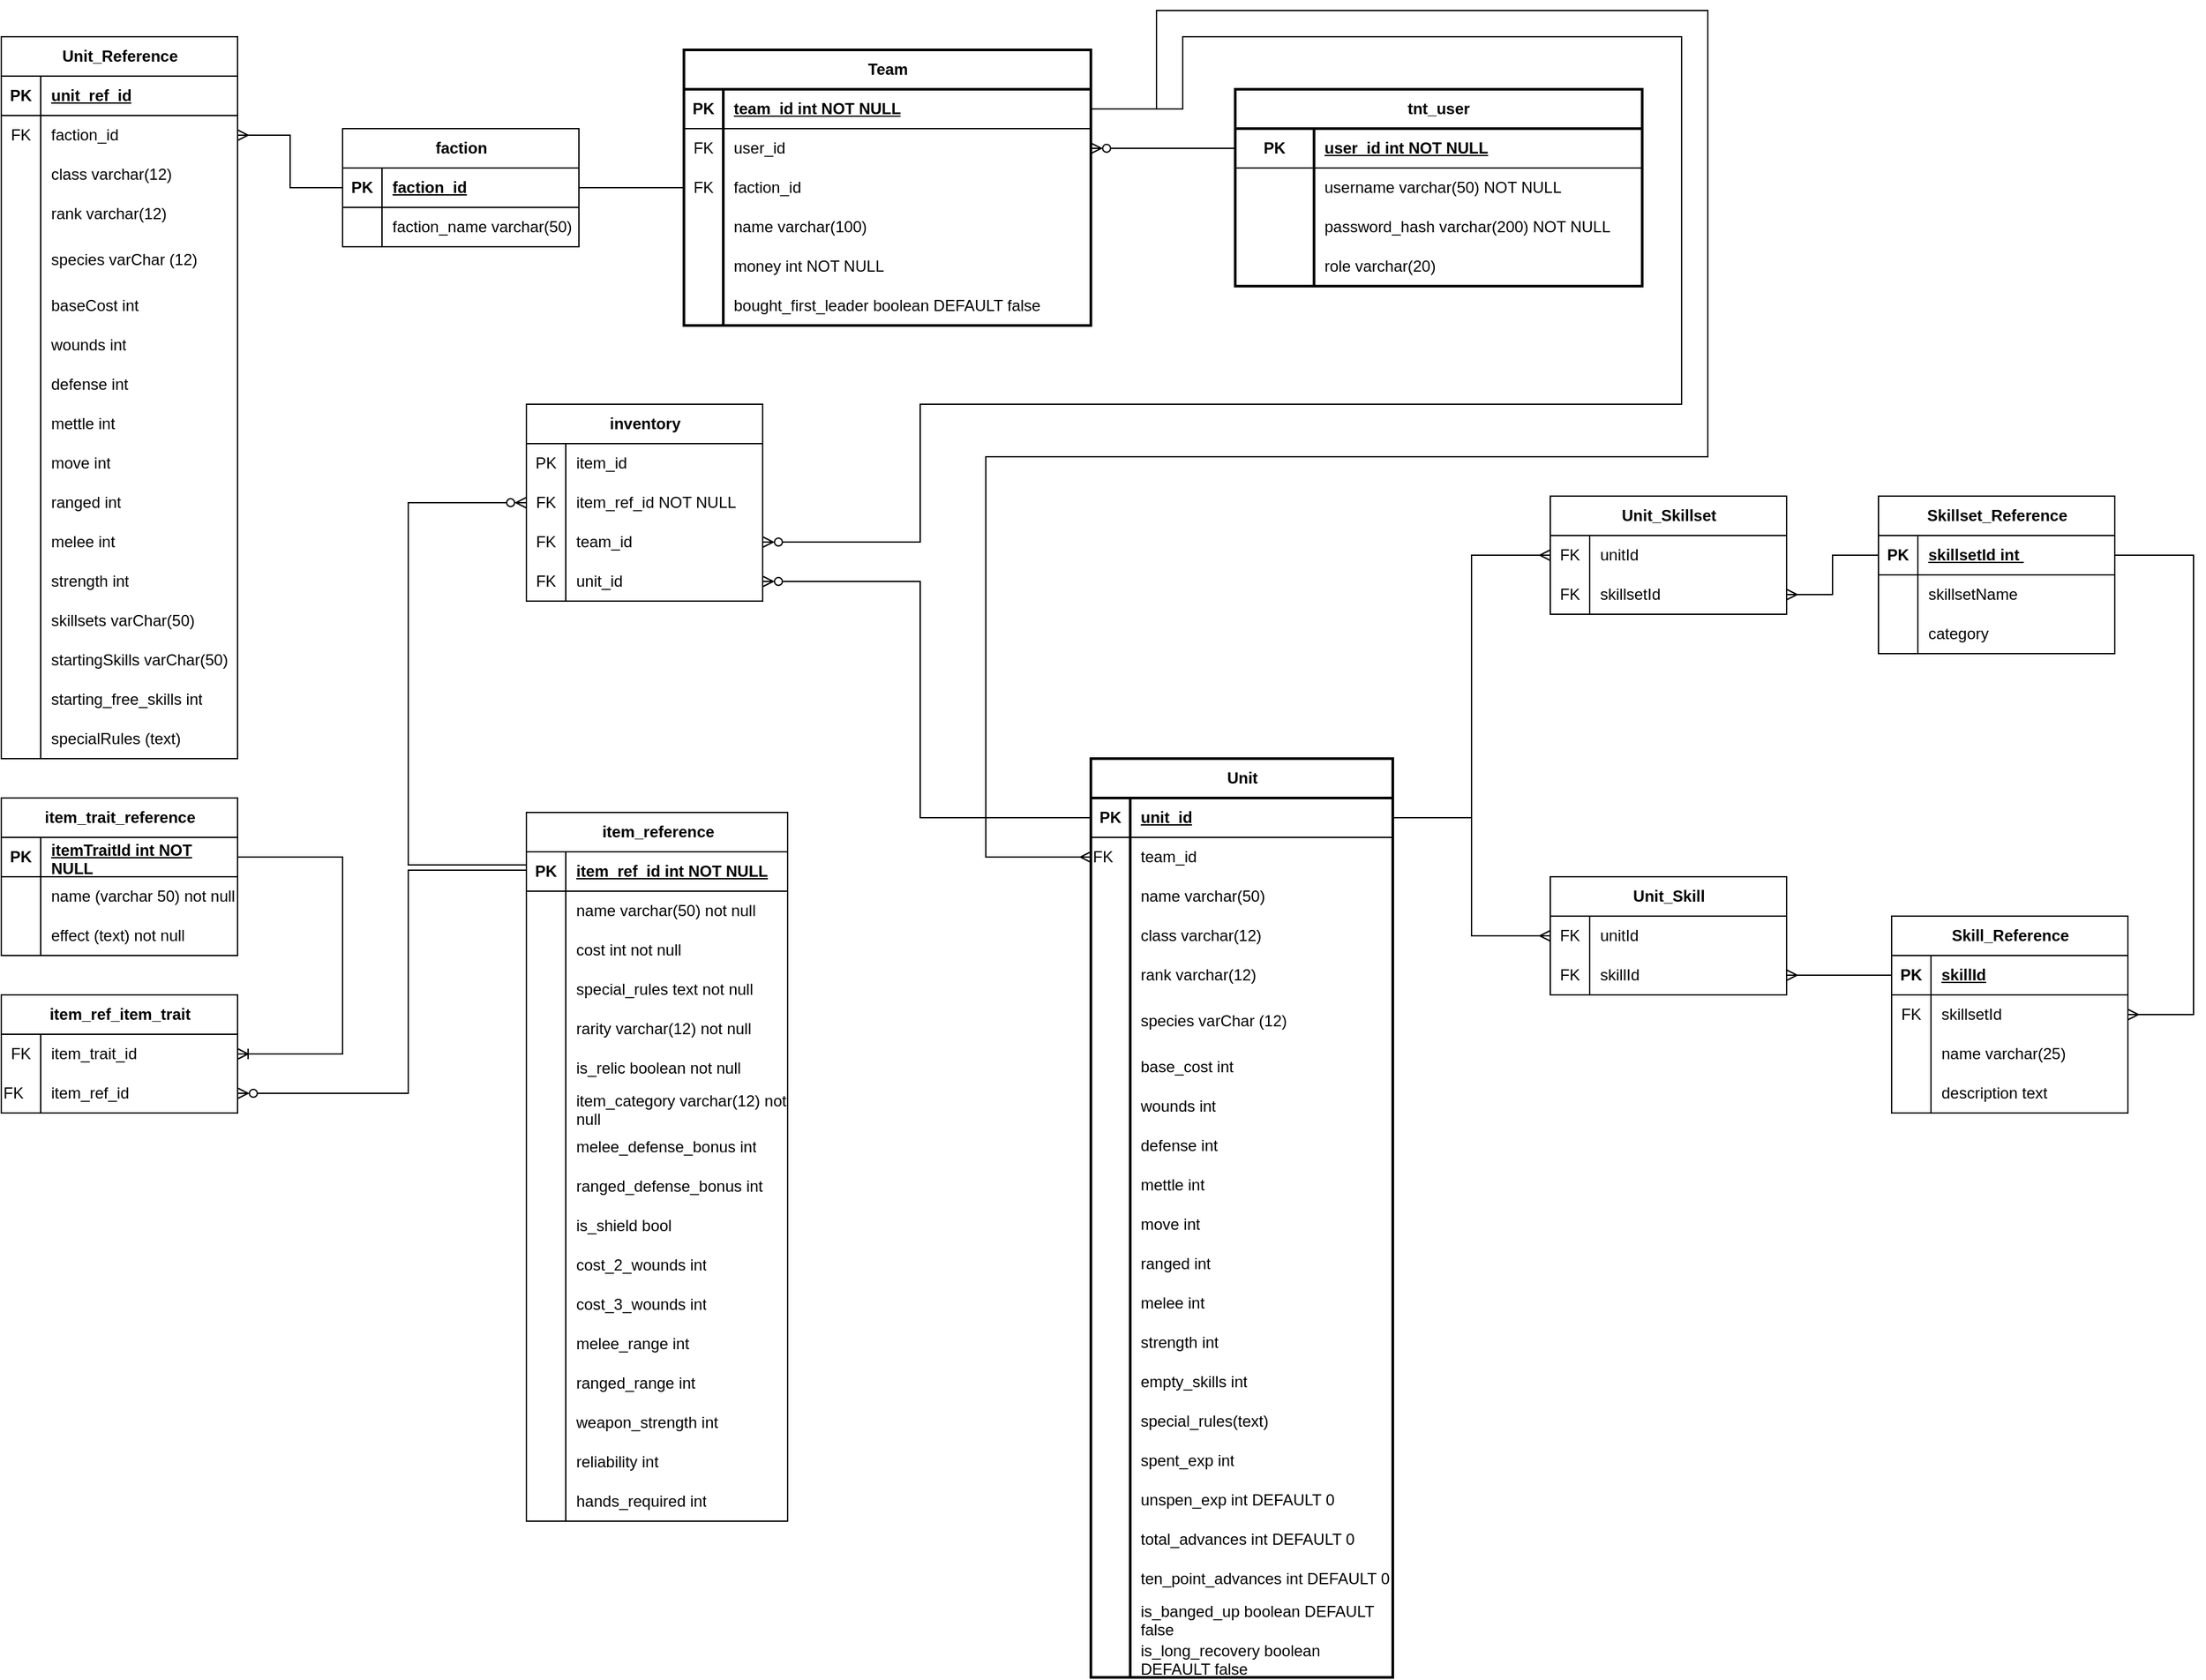 <mxfile version="24.3.1" type="device">
  <diagram name="Page-1" id="2ca16b54-16f6-2749-3443-fa8db7711227">
    <mxGraphModel dx="1434" dy="2494" grid="1" gridSize="10" guides="1" tooltips="1" connect="1" arrows="1" fold="1" page="1" pageScale="1" pageWidth="1100" pageHeight="850" background="none" math="0" shadow="0">
      <root>
        <mxCell id="0" />
        <mxCell id="1" parent="0" />
        <mxCell id="mcjpPevOKv6xlZ3D8F16-14" value="tnt_user" style="shape=table;startSize=30;container=1;collapsible=1;childLayout=tableLayout;fixedRows=1;rowLines=0;fontStyle=1;align=center;resizeLast=1;html=1;whiteSpace=wrap;strokeWidth=2;" parent="1" vertex="1">
          <mxGeometry x="1210" y="-1360" width="310" height="150" as="geometry" />
        </mxCell>
        <mxCell id="mcjpPevOKv6xlZ3D8F16-15" value="" style="shape=tableRow;horizontal=0;startSize=0;swimlaneHead=0;swimlaneBody=0;fillColor=none;collapsible=0;dropTarget=0;points=[[0,0.5],[1,0.5]];portConstraint=eastwest;top=0;left=0;right=0;bottom=1;html=1;" parent="mcjpPevOKv6xlZ3D8F16-14" vertex="1">
          <mxGeometry y="30" width="310" height="30" as="geometry" />
        </mxCell>
        <mxCell id="mcjpPevOKv6xlZ3D8F16-16" value="PK" style="shape=partialRectangle;connectable=0;fillColor=none;top=0;left=0;bottom=0;right=0;fontStyle=1;overflow=hidden;html=1;whiteSpace=wrap;" parent="mcjpPevOKv6xlZ3D8F16-15" vertex="1">
          <mxGeometry width="60" height="30" as="geometry">
            <mxRectangle width="60" height="30" as="alternateBounds" />
          </mxGeometry>
        </mxCell>
        <mxCell id="mcjpPevOKv6xlZ3D8F16-17" value="user_id int NOT NULL" style="shape=partialRectangle;connectable=0;fillColor=none;top=0;left=0;bottom=0;right=0;align=left;spacingLeft=6;fontStyle=5;overflow=hidden;html=1;whiteSpace=wrap;" parent="mcjpPevOKv6xlZ3D8F16-15" vertex="1">
          <mxGeometry x="60" width="250" height="30" as="geometry">
            <mxRectangle width="250" height="30" as="alternateBounds" />
          </mxGeometry>
        </mxCell>
        <mxCell id="mcjpPevOKv6xlZ3D8F16-21" value="" style="shape=tableRow;horizontal=0;startSize=0;swimlaneHead=0;swimlaneBody=0;fillColor=none;collapsible=0;dropTarget=0;points=[[0,0.5],[1,0.5]];portConstraint=eastwest;top=0;left=0;right=0;bottom=0;html=1;" parent="mcjpPevOKv6xlZ3D8F16-14" vertex="1">
          <mxGeometry y="60" width="310" height="30" as="geometry" />
        </mxCell>
        <mxCell id="mcjpPevOKv6xlZ3D8F16-22" value="" style="shape=partialRectangle;connectable=0;fillColor=none;top=0;left=0;bottom=0;right=0;editable=1;overflow=hidden;html=1;whiteSpace=wrap;" parent="mcjpPevOKv6xlZ3D8F16-21" vertex="1">
          <mxGeometry width="60" height="30" as="geometry">
            <mxRectangle width="60" height="30" as="alternateBounds" />
          </mxGeometry>
        </mxCell>
        <mxCell id="mcjpPevOKv6xlZ3D8F16-23" value="username varchar(50) NOT NULL" style="shape=partialRectangle;connectable=0;fillColor=none;top=0;left=0;bottom=0;right=0;align=left;spacingLeft=6;overflow=hidden;html=1;whiteSpace=wrap;" parent="mcjpPevOKv6xlZ3D8F16-21" vertex="1">
          <mxGeometry x="60" width="250" height="30" as="geometry">
            <mxRectangle width="250" height="30" as="alternateBounds" />
          </mxGeometry>
        </mxCell>
        <mxCell id="mcjpPevOKv6xlZ3D8F16-24" value="" style="shape=tableRow;horizontal=0;startSize=0;swimlaneHead=0;swimlaneBody=0;fillColor=none;collapsible=0;dropTarget=0;points=[[0,0.5],[1,0.5]];portConstraint=eastwest;top=0;left=0;right=0;bottom=0;html=1;" parent="mcjpPevOKv6xlZ3D8F16-14" vertex="1">
          <mxGeometry y="90" width="310" height="30" as="geometry" />
        </mxCell>
        <mxCell id="mcjpPevOKv6xlZ3D8F16-25" value="" style="shape=partialRectangle;connectable=0;fillColor=none;top=0;left=0;bottom=0;right=0;editable=1;overflow=hidden;html=1;whiteSpace=wrap;" parent="mcjpPevOKv6xlZ3D8F16-24" vertex="1">
          <mxGeometry width="60" height="30" as="geometry">
            <mxRectangle width="60" height="30" as="alternateBounds" />
          </mxGeometry>
        </mxCell>
        <mxCell id="mcjpPevOKv6xlZ3D8F16-26" value="password_hash varchar(200) NOT NULL" style="shape=partialRectangle;connectable=0;fillColor=none;top=0;left=0;bottom=0;right=0;align=left;spacingLeft=6;overflow=hidden;html=1;whiteSpace=wrap;" parent="mcjpPevOKv6xlZ3D8F16-24" vertex="1">
          <mxGeometry x="60" width="250" height="30" as="geometry">
            <mxRectangle width="250" height="30" as="alternateBounds" />
          </mxGeometry>
        </mxCell>
        <mxCell id="jJtU0MLR2w85MctimJlj-1" value="" style="shape=tableRow;horizontal=0;startSize=0;swimlaneHead=0;swimlaneBody=0;fillColor=none;collapsible=0;dropTarget=0;points=[[0,0.5],[1,0.5]];portConstraint=eastwest;top=0;left=0;right=0;bottom=0;html=1;" parent="mcjpPevOKv6xlZ3D8F16-14" vertex="1">
          <mxGeometry y="120" width="310" height="30" as="geometry" />
        </mxCell>
        <mxCell id="jJtU0MLR2w85MctimJlj-2" value="" style="shape=partialRectangle;connectable=0;fillColor=none;top=0;left=0;bottom=0;right=0;editable=1;overflow=hidden;html=1;whiteSpace=wrap;" parent="jJtU0MLR2w85MctimJlj-1" vertex="1">
          <mxGeometry width="60" height="30" as="geometry">
            <mxRectangle width="60" height="30" as="alternateBounds" />
          </mxGeometry>
        </mxCell>
        <mxCell id="jJtU0MLR2w85MctimJlj-3" value="role varchar(20)" style="shape=partialRectangle;connectable=0;fillColor=none;top=0;left=0;bottom=0;right=0;align=left;spacingLeft=6;overflow=hidden;html=1;whiteSpace=wrap;" parent="jJtU0MLR2w85MctimJlj-1" vertex="1">
          <mxGeometry x="60" width="250" height="30" as="geometry">
            <mxRectangle width="250" height="30" as="alternateBounds" />
          </mxGeometry>
        </mxCell>
        <mxCell id="mcjpPevOKv6xlZ3D8F16-32" value="Team" style="shape=table;startSize=30;container=1;collapsible=1;childLayout=tableLayout;fixedRows=1;rowLines=0;fontStyle=1;align=center;resizeLast=1;html=1;strokeWidth=2;" parent="1" vertex="1">
          <mxGeometry x="790" y="-1390" width="310" height="210" as="geometry" />
        </mxCell>
        <mxCell id="mcjpPevOKv6xlZ3D8F16-33" value="" style="shape=tableRow;horizontal=0;startSize=0;swimlaneHead=0;swimlaneBody=0;fillColor=none;collapsible=0;dropTarget=0;points=[[0,0.5],[1,0.5]];portConstraint=eastwest;top=0;left=0;right=0;bottom=1;" parent="mcjpPevOKv6xlZ3D8F16-32" vertex="1">
          <mxGeometry y="30" width="310" height="30" as="geometry" />
        </mxCell>
        <mxCell id="mcjpPevOKv6xlZ3D8F16-34" value="PK" style="shape=partialRectangle;connectable=0;fillColor=none;top=0;left=0;bottom=0;right=0;fontStyle=1;overflow=hidden;whiteSpace=wrap;html=1;" parent="mcjpPevOKv6xlZ3D8F16-33" vertex="1">
          <mxGeometry width="30" height="30" as="geometry">
            <mxRectangle width="30" height="30" as="alternateBounds" />
          </mxGeometry>
        </mxCell>
        <mxCell id="mcjpPevOKv6xlZ3D8F16-35" value="team_id int NOT NULL" style="shape=partialRectangle;connectable=0;fillColor=none;top=0;left=0;bottom=0;right=0;align=left;spacingLeft=6;fontStyle=5;overflow=hidden;whiteSpace=wrap;html=1;" parent="mcjpPevOKv6xlZ3D8F16-33" vertex="1">
          <mxGeometry x="30" width="280" height="30" as="geometry">
            <mxRectangle width="280" height="30" as="alternateBounds" />
          </mxGeometry>
        </mxCell>
        <mxCell id="mcjpPevOKv6xlZ3D8F16-54" value="" style="shape=tableRow;horizontal=0;startSize=0;swimlaneHead=0;swimlaneBody=0;fillColor=none;collapsible=0;dropTarget=0;points=[[0,0.5],[1,0.5]];portConstraint=eastwest;top=0;left=0;right=0;bottom=0;" parent="mcjpPevOKv6xlZ3D8F16-32" vertex="1">
          <mxGeometry y="60" width="310" height="30" as="geometry" />
        </mxCell>
        <mxCell id="mcjpPevOKv6xlZ3D8F16-55" value="FK" style="shape=partialRectangle;connectable=0;fillColor=none;top=0;left=0;bottom=0;right=0;editable=1;overflow=hidden;whiteSpace=wrap;html=1;" parent="mcjpPevOKv6xlZ3D8F16-54" vertex="1">
          <mxGeometry width="30" height="30" as="geometry">
            <mxRectangle width="30" height="30" as="alternateBounds" />
          </mxGeometry>
        </mxCell>
        <mxCell id="mcjpPevOKv6xlZ3D8F16-56" value="user_id" style="shape=partialRectangle;connectable=0;fillColor=none;top=0;left=0;bottom=0;right=0;align=left;spacingLeft=6;overflow=hidden;whiteSpace=wrap;html=1;" parent="mcjpPevOKv6xlZ3D8F16-54" vertex="1">
          <mxGeometry x="30" width="280" height="30" as="geometry">
            <mxRectangle width="280" height="30" as="alternateBounds" />
          </mxGeometry>
        </mxCell>
        <mxCell id="mcjpPevOKv6xlZ3D8F16-42" value="" style="shape=tableRow;horizontal=0;startSize=0;swimlaneHead=0;swimlaneBody=0;fillColor=none;collapsible=0;dropTarget=0;points=[[0,0.5],[1,0.5]];portConstraint=eastwest;top=0;left=0;right=0;bottom=0;" parent="mcjpPevOKv6xlZ3D8F16-32" vertex="1">
          <mxGeometry y="90" width="310" height="30" as="geometry" />
        </mxCell>
        <mxCell id="mcjpPevOKv6xlZ3D8F16-43" value="FK" style="shape=partialRectangle;connectable=0;fillColor=none;top=0;left=0;bottom=0;right=0;editable=1;overflow=hidden;whiteSpace=wrap;html=1;" parent="mcjpPevOKv6xlZ3D8F16-42" vertex="1">
          <mxGeometry width="30" height="30" as="geometry">
            <mxRectangle width="30" height="30" as="alternateBounds" />
          </mxGeometry>
        </mxCell>
        <mxCell id="mcjpPevOKv6xlZ3D8F16-44" value="faction_id" style="shape=partialRectangle;connectable=0;fillColor=none;top=0;left=0;bottom=0;right=0;align=left;spacingLeft=6;overflow=hidden;whiteSpace=wrap;html=1;" parent="mcjpPevOKv6xlZ3D8F16-42" vertex="1">
          <mxGeometry x="30" width="280" height="30" as="geometry">
            <mxRectangle width="280" height="30" as="alternateBounds" />
          </mxGeometry>
        </mxCell>
        <mxCell id="mcjpPevOKv6xlZ3D8F16-39" value="" style="shape=tableRow;horizontal=0;startSize=0;swimlaneHead=0;swimlaneBody=0;fillColor=none;collapsible=0;dropTarget=0;points=[[0,0.5],[1,0.5]];portConstraint=eastwest;top=0;left=0;right=0;bottom=0;" parent="mcjpPevOKv6xlZ3D8F16-32" vertex="1">
          <mxGeometry y="120" width="310" height="30" as="geometry" />
        </mxCell>
        <mxCell id="mcjpPevOKv6xlZ3D8F16-40" value="" style="shape=partialRectangle;connectable=0;fillColor=none;top=0;left=0;bottom=0;right=0;editable=1;overflow=hidden;whiteSpace=wrap;html=1;" parent="mcjpPevOKv6xlZ3D8F16-39" vertex="1">
          <mxGeometry width="30" height="30" as="geometry">
            <mxRectangle width="30" height="30" as="alternateBounds" />
          </mxGeometry>
        </mxCell>
        <mxCell id="mcjpPevOKv6xlZ3D8F16-41" value="name varchar(100)" style="shape=partialRectangle;connectable=0;fillColor=none;top=0;left=0;bottom=0;right=0;align=left;spacingLeft=6;overflow=hidden;whiteSpace=wrap;html=1;" parent="mcjpPevOKv6xlZ3D8F16-39" vertex="1">
          <mxGeometry x="30" width="280" height="30" as="geometry">
            <mxRectangle width="280" height="30" as="alternateBounds" />
          </mxGeometry>
        </mxCell>
        <mxCell id="mcjpPevOKv6xlZ3D8F16-45" value="" style="shape=tableRow;horizontal=0;startSize=0;swimlaneHead=0;swimlaneBody=0;fillColor=none;collapsible=0;dropTarget=0;points=[[0,0.5],[1,0.5]];portConstraint=eastwest;top=0;left=0;right=0;bottom=0;" parent="mcjpPevOKv6xlZ3D8F16-32" vertex="1">
          <mxGeometry y="150" width="310" height="30" as="geometry" />
        </mxCell>
        <mxCell id="mcjpPevOKv6xlZ3D8F16-46" value="" style="shape=partialRectangle;connectable=0;fillColor=none;top=0;left=0;bottom=0;right=0;editable=1;overflow=hidden;whiteSpace=wrap;html=1;" parent="mcjpPevOKv6xlZ3D8F16-45" vertex="1">
          <mxGeometry width="30" height="30" as="geometry">
            <mxRectangle width="30" height="30" as="alternateBounds" />
          </mxGeometry>
        </mxCell>
        <mxCell id="mcjpPevOKv6xlZ3D8F16-47" value="money int NOT NULL" style="shape=partialRectangle;connectable=0;fillColor=none;top=0;left=0;bottom=0;right=0;align=left;spacingLeft=6;overflow=hidden;whiteSpace=wrap;html=1;" parent="mcjpPevOKv6xlZ3D8F16-45" vertex="1">
          <mxGeometry x="30" width="280" height="30" as="geometry">
            <mxRectangle width="280" height="30" as="alternateBounds" />
          </mxGeometry>
        </mxCell>
        <mxCell id="-wcuV2SSGRYNsieRrsFN-1" value="" style="shape=tableRow;horizontal=0;startSize=0;swimlaneHead=0;swimlaneBody=0;fillColor=none;collapsible=0;dropTarget=0;points=[[0,0.5],[1,0.5]];portConstraint=eastwest;top=0;left=0;right=0;bottom=0;" parent="mcjpPevOKv6xlZ3D8F16-32" vertex="1">
          <mxGeometry y="180" width="310" height="30" as="geometry" />
        </mxCell>
        <mxCell id="-wcuV2SSGRYNsieRrsFN-2" value="" style="shape=partialRectangle;connectable=0;fillColor=none;top=0;left=0;bottom=0;right=0;editable=1;overflow=hidden;whiteSpace=wrap;html=1;" parent="-wcuV2SSGRYNsieRrsFN-1" vertex="1">
          <mxGeometry width="30" height="30" as="geometry">
            <mxRectangle width="30" height="30" as="alternateBounds" />
          </mxGeometry>
        </mxCell>
        <mxCell id="-wcuV2SSGRYNsieRrsFN-3" value="bought_first_leader boolean DEFAULT false" style="shape=partialRectangle;connectable=0;fillColor=none;top=0;left=0;bottom=0;right=0;align=left;spacingLeft=6;overflow=hidden;whiteSpace=wrap;html=1;" parent="-wcuV2SSGRYNsieRrsFN-1" vertex="1">
          <mxGeometry x="30" width="280" height="30" as="geometry">
            <mxRectangle width="280" height="30" as="alternateBounds" />
          </mxGeometry>
        </mxCell>
        <mxCell id="mcjpPevOKv6xlZ3D8F16-72" value="item_reference" style="shape=table;startSize=30;container=1;collapsible=1;childLayout=tableLayout;fixedRows=1;rowLines=0;fontStyle=1;align=center;resizeLast=1;html=1;" parent="1" vertex="1">
          <mxGeometry x="670" y="-809" width="199" height="540" as="geometry" />
        </mxCell>
        <mxCell id="mcjpPevOKv6xlZ3D8F16-73" value="" style="shape=tableRow;horizontal=0;startSize=0;swimlaneHead=0;swimlaneBody=0;fillColor=none;collapsible=0;dropTarget=0;points=[[0,0.5],[1,0.5]];portConstraint=eastwest;top=0;left=0;right=0;bottom=1;" parent="mcjpPevOKv6xlZ3D8F16-72" vertex="1">
          <mxGeometry y="30" width="199" height="30" as="geometry" />
        </mxCell>
        <mxCell id="mcjpPevOKv6xlZ3D8F16-74" value="PK" style="shape=partialRectangle;connectable=0;fillColor=none;top=0;left=0;bottom=0;right=0;fontStyle=1;overflow=hidden;whiteSpace=wrap;html=1;" parent="mcjpPevOKv6xlZ3D8F16-73" vertex="1">
          <mxGeometry width="30" height="30" as="geometry">
            <mxRectangle width="30" height="30" as="alternateBounds" />
          </mxGeometry>
        </mxCell>
        <mxCell id="mcjpPevOKv6xlZ3D8F16-75" value="item_ref_id int NOT NULL" style="shape=partialRectangle;connectable=0;fillColor=none;top=0;left=0;bottom=0;right=0;align=left;spacingLeft=6;fontStyle=5;overflow=hidden;whiteSpace=wrap;html=1;" parent="mcjpPevOKv6xlZ3D8F16-73" vertex="1">
          <mxGeometry x="30" width="169" height="30" as="geometry">
            <mxRectangle width="169" height="30" as="alternateBounds" />
          </mxGeometry>
        </mxCell>
        <mxCell id="mcjpPevOKv6xlZ3D8F16-76" value="" style="shape=tableRow;horizontal=0;startSize=0;swimlaneHead=0;swimlaneBody=0;fillColor=none;collapsible=0;dropTarget=0;points=[[0,0.5],[1,0.5]];portConstraint=eastwest;top=0;left=0;right=0;bottom=0;" parent="mcjpPevOKv6xlZ3D8F16-72" vertex="1">
          <mxGeometry y="60" width="199" height="30" as="geometry" />
        </mxCell>
        <mxCell id="mcjpPevOKv6xlZ3D8F16-77" value="" style="shape=partialRectangle;connectable=0;fillColor=none;top=0;left=0;bottom=0;right=0;editable=1;overflow=hidden;whiteSpace=wrap;html=1;" parent="mcjpPevOKv6xlZ3D8F16-76" vertex="1">
          <mxGeometry width="30" height="30" as="geometry">
            <mxRectangle width="30" height="30" as="alternateBounds" />
          </mxGeometry>
        </mxCell>
        <mxCell id="mcjpPevOKv6xlZ3D8F16-78" value="name varchar(50) not null" style="shape=partialRectangle;connectable=0;fillColor=none;top=0;left=0;bottom=0;right=0;align=left;spacingLeft=6;overflow=hidden;whiteSpace=wrap;html=1;" parent="mcjpPevOKv6xlZ3D8F16-76" vertex="1">
          <mxGeometry x="30" width="169" height="30" as="geometry">
            <mxRectangle width="169" height="30" as="alternateBounds" />
          </mxGeometry>
        </mxCell>
        <mxCell id="45I2ol6C3EuCy4si3rDP-8" value="" style="shape=tableRow;horizontal=0;startSize=0;swimlaneHead=0;swimlaneBody=0;fillColor=none;collapsible=0;dropTarget=0;points=[[0,0.5],[1,0.5]];portConstraint=eastwest;top=0;left=0;right=0;bottom=0;" parent="mcjpPevOKv6xlZ3D8F16-72" vertex="1">
          <mxGeometry y="90" width="199" height="30" as="geometry" />
        </mxCell>
        <mxCell id="45I2ol6C3EuCy4si3rDP-9" value="" style="shape=partialRectangle;connectable=0;fillColor=none;top=0;left=0;bottom=0;right=0;editable=1;overflow=hidden;whiteSpace=wrap;html=1;" parent="45I2ol6C3EuCy4si3rDP-8" vertex="1">
          <mxGeometry width="30" height="30" as="geometry">
            <mxRectangle width="30" height="30" as="alternateBounds" />
          </mxGeometry>
        </mxCell>
        <mxCell id="45I2ol6C3EuCy4si3rDP-10" value="cost int not null" style="shape=partialRectangle;connectable=0;fillColor=none;top=0;left=0;bottom=0;right=0;align=left;spacingLeft=6;overflow=hidden;whiteSpace=wrap;html=1;" parent="45I2ol6C3EuCy4si3rDP-8" vertex="1">
          <mxGeometry x="30" width="169" height="30" as="geometry">
            <mxRectangle width="169" height="30" as="alternateBounds" />
          </mxGeometry>
        </mxCell>
        <mxCell id="mcjpPevOKv6xlZ3D8F16-82" value="" style="shape=tableRow;horizontal=0;startSize=0;swimlaneHead=0;swimlaneBody=0;fillColor=none;collapsible=0;dropTarget=0;points=[[0,0.5],[1,0.5]];portConstraint=eastwest;top=0;left=0;right=0;bottom=0;" parent="mcjpPevOKv6xlZ3D8F16-72" vertex="1">
          <mxGeometry y="120" width="199" height="30" as="geometry" />
        </mxCell>
        <mxCell id="mcjpPevOKv6xlZ3D8F16-83" value="" style="shape=partialRectangle;connectable=0;fillColor=none;top=0;left=0;bottom=0;right=0;editable=1;overflow=hidden;whiteSpace=wrap;html=1;" parent="mcjpPevOKv6xlZ3D8F16-82" vertex="1">
          <mxGeometry width="30" height="30" as="geometry">
            <mxRectangle width="30" height="30" as="alternateBounds" />
          </mxGeometry>
        </mxCell>
        <mxCell id="mcjpPevOKv6xlZ3D8F16-84" value="special_rules text not null" style="shape=partialRectangle;connectable=0;fillColor=none;top=0;left=0;bottom=0;right=0;align=left;spacingLeft=6;overflow=hidden;whiteSpace=wrap;html=1;" parent="mcjpPevOKv6xlZ3D8F16-82" vertex="1">
          <mxGeometry x="30" width="169" height="30" as="geometry">
            <mxRectangle width="169" height="30" as="alternateBounds" />
          </mxGeometry>
        </mxCell>
        <mxCell id="mcjpPevOKv6xlZ3D8F16-86" value="" style="shape=tableRow;horizontal=0;startSize=0;swimlaneHead=0;swimlaneBody=0;fillColor=none;collapsible=0;dropTarget=0;points=[[0,0.5],[1,0.5]];portConstraint=eastwest;top=0;left=0;right=0;bottom=0;" parent="mcjpPevOKv6xlZ3D8F16-72" vertex="1">
          <mxGeometry y="150" width="199" height="30" as="geometry" />
        </mxCell>
        <mxCell id="mcjpPevOKv6xlZ3D8F16-87" value="" style="shape=partialRectangle;connectable=0;fillColor=none;top=0;left=0;bottom=0;right=0;editable=1;overflow=hidden;whiteSpace=wrap;html=1;" parent="mcjpPevOKv6xlZ3D8F16-86" vertex="1">
          <mxGeometry width="30" height="30" as="geometry">
            <mxRectangle width="30" height="30" as="alternateBounds" />
          </mxGeometry>
        </mxCell>
        <mxCell id="mcjpPevOKv6xlZ3D8F16-88" value="rarity varchar(12) not null" style="shape=partialRectangle;connectable=0;fillColor=none;top=0;left=0;bottom=0;right=0;align=left;spacingLeft=6;overflow=hidden;whiteSpace=wrap;html=1;" parent="mcjpPevOKv6xlZ3D8F16-86" vertex="1">
          <mxGeometry x="30" width="169" height="30" as="geometry">
            <mxRectangle width="169" height="30" as="alternateBounds" />
          </mxGeometry>
        </mxCell>
        <mxCell id="mcjpPevOKv6xlZ3D8F16-105" value="" style="shape=tableRow;horizontal=0;startSize=0;swimlaneHead=0;swimlaneBody=0;fillColor=none;collapsible=0;dropTarget=0;points=[[0,0.5],[1,0.5]];portConstraint=eastwest;top=0;left=0;right=0;bottom=0;" parent="mcjpPevOKv6xlZ3D8F16-72" vertex="1">
          <mxGeometry y="180" width="199" height="30" as="geometry" />
        </mxCell>
        <mxCell id="mcjpPevOKv6xlZ3D8F16-106" value="" style="shape=partialRectangle;connectable=0;fillColor=none;top=0;left=0;bottom=0;right=0;editable=1;overflow=hidden;whiteSpace=wrap;html=1;" parent="mcjpPevOKv6xlZ3D8F16-105" vertex="1">
          <mxGeometry width="30" height="30" as="geometry">
            <mxRectangle width="30" height="30" as="alternateBounds" />
          </mxGeometry>
        </mxCell>
        <mxCell id="mcjpPevOKv6xlZ3D8F16-107" value="is_relic boolean not null" style="shape=partialRectangle;connectable=0;fillColor=none;top=0;left=0;bottom=0;right=0;align=left;spacingLeft=6;overflow=hidden;whiteSpace=wrap;html=1;" parent="mcjpPevOKv6xlZ3D8F16-105" vertex="1">
          <mxGeometry x="30" width="169" height="30" as="geometry">
            <mxRectangle width="169" height="30" as="alternateBounds" />
          </mxGeometry>
        </mxCell>
        <mxCell id="mcjpPevOKv6xlZ3D8F16-126" value="" style="shape=tableRow;horizontal=0;startSize=0;swimlaneHead=0;swimlaneBody=0;fillColor=none;collapsible=0;dropTarget=0;points=[[0,0.5],[1,0.5]];portConstraint=eastwest;top=0;left=0;right=0;bottom=0;" parent="mcjpPevOKv6xlZ3D8F16-72" vertex="1">
          <mxGeometry y="210" width="199" height="30" as="geometry" />
        </mxCell>
        <mxCell id="mcjpPevOKv6xlZ3D8F16-127" value="" style="shape=partialRectangle;connectable=0;fillColor=none;top=0;left=0;bottom=0;right=0;editable=1;overflow=hidden;whiteSpace=wrap;html=1;" parent="mcjpPevOKv6xlZ3D8F16-126" vertex="1">
          <mxGeometry width="30" height="30" as="geometry">
            <mxRectangle width="30" height="30" as="alternateBounds" />
          </mxGeometry>
        </mxCell>
        <mxCell id="mcjpPevOKv6xlZ3D8F16-128" value="item_category varchar(12) not null" style="shape=partialRectangle;connectable=0;fillColor=none;top=0;left=0;bottom=0;right=0;align=left;spacingLeft=6;overflow=hidden;whiteSpace=wrap;html=1;" parent="mcjpPevOKv6xlZ3D8F16-126" vertex="1">
          <mxGeometry x="30" width="169" height="30" as="geometry">
            <mxRectangle width="169" height="30" as="alternateBounds" />
          </mxGeometry>
        </mxCell>
        <mxCell id="mcjpPevOKv6xlZ3D8F16-111" value="" style="shape=tableRow;horizontal=0;startSize=0;swimlaneHead=0;swimlaneBody=0;fillColor=none;collapsible=0;dropTarget=0;points=[[0,0.5],[1,0.5]];portConstraint=eastwest;top=0;left=0;right=0;bottom=0;" parent="mcjpPevOKv6xlZ3D8F16-72" vertex="1">
          <mxGeometry y="240" width="199" height="30" as="geometry" />
        </mxCell>
        <mxCell id="mcjpPevOKv6xlZ3D8F16-112" value="" style="shape=partialRectangle;connectable=0;fillColor=none;top=0;left=0;bottom=0;right=0;editable=1;overflow=hidden;whiteSpace=wrap;html=1;" parent="mcjpPevOKv6xlZ3D8F16-111" vertex="1">
          <mxGeometry width="30" height="30" as="geometry">
            <mxRectangle width="30" height="30" as="alternateBounds" />
          </mxGeometry>
        </mxCell>
        <mxCell id="mcjpPevOKv6xlZ3D8F16-113" value="melee_defense_bonus int" style="shape=partialRectangle;connectable=0;fillColor=none;top=0;left=0;bottom=0;right=0;align=left;spacingLeft=6;overflow=hidden;whiteSpace=wrap;html=1;" parent="mcjpPevOKv6xlZ3D8F16-111" vertex="1">
          <mxGeometry x="30" width="169" height="30" as="geometry">
            <mxRectangle width="169" height="30" as="alternateBounds" />
          </mxGeometry>
        </mxCell>
        <mxCell id="mcjpPevOKv6xlZ3D8F16-114" value="" style="shape=tableRow;horizontal=0;startSize=0;swimlaneHead=0;swimlaneBody=0;fillColor=none;collapsible=0;dropTarget=0;points=[[0,0.5],[1,0.5]];portConstraint=eastwest;top=0;left=0;right=0;bottom=0;" parent="mcjpPevOKv6xlZ3D8F16-72" vertex="1">
          <mxGeometry y="270" width="199" height="30" as="geometry" />
        </mxCell>
        <mxCell id="mcjpPevOKv6xlZ3D8F16-115" value="" style="shape=partialRectangle;connectable=0;fillColor=none;top=0;left=0;bottom=0;right=0;editable=1;overflow=hidden;whiteSpace=wrap;html=1;" parent="mcjpPevOKv6xlZ3D8F16-114" vertex="1">
          <mxGeometry width="30" height="30" as="geometry">
            <mxRectangle width="30" height="30" as="alternateBounds" />
          </mxGeometry>
        </mxCell>
        <mxCell id="mcjpPevOKv6xlZ3D8F16-116" value="ranged_defense_bonus int" style="shape=partialRectangle;connectable=0;fillColor=none;top=0;left=0;bottom=0;right=0;align=left;spacingLeft=6;overflow=hidden;whiteSpace=wrap;html=1;" parent="mcjpPevOKv6xlZ3D8F16-114" vertex="1">
          <mxGeometry x="30" width="169" height="30" as="geometry">
            <mxRectangle width="169" height="30" as="alternateBounds" />
          </mxGeometry>
        </mxCell>
        <mxCell id="mcjpPevOKv6xlZ3D8F16-117" value="" style="shape=tableRow;horizontal=0;startSize=0;swimlaneHead=0;swimlaneBody=0;fillColor=none;collapsible=0;dropTarget=0;points=[[0,0.5],[1,0.5]];portConstraint=eastwest;top=0;left=0;right=0;bottom=0;" parent="mcjpPevOKv6xlZ3D8F16-72" vertex="1">
          <mxGeometry y="300" width="199" height="30" as="geometry" />
        </mxCell>
        <mxCell id="mcjpPevOKv6xlZ3D8F16-118" value="" style="shape=partialRectangle;connectable=0;fillColor=none;top=0;left=0;bottom=0;right=0;editable=1;overflow=hidden;whiteSpace=wrap;html=1;" parent="mcjpPevOKv6xlZ3D8F16-117" vertex="1">
          <mxGeometry width="30" height="30" as="geometry">
            <mxRectangle width="30" height="30" as="alternateBounds" />
          </mxGeometry>
        </mxCell>
        <mxCell id="mcjpPevOKv6xlZ3D8F16-119" value="is_shield bool" style="shape=partialRectangle;connectable=0;fillColor=none;top=0;left=0;bottom=0;right=0;align=left;spacingLeft=6;overflow=hidden;whiteSpace=wrap;html=1;" parent="mcjpPevOKv6xlZ3D8F16-117" vertex="1">
          <mxGeometry x="30" width="169" height="30" as="geometry">
            <mxRectangle width="169" height="30" as="alternateBounds" />
          </mxGeometry>
        </mxCell>
        <mxCell id="mcjpPevOKv6xlZ3D8F16-120" value="" style="shape=tableRow;horizontal=0;startSize=0;swimlaneHead=0;swimlaneBody=0;fillColor=none;collapsible=0;dropTarget=0;points=[[0,0.5],[1,0.5]];portConstraint=eastwest;top=0;left=0;right=0;bottom=0;" parent="mcjpPevOKv6xlZ3D8F16-72" vertex="1">
          <mxGeometry y="330" width="199" height="30" as="geometry" />
        </mxCell>
        <mxCell id="mcjpPevOKv6xlZ3D8F16-121" value="" style="shape=partialRectangle;connectable=0;fillColor=none;top=0;left=0;bottom=0;right=0;editable=1;overflow=hidden;whiteSpace=wrap;html=1;" parent="mcjpPevOKv6xlZ3D8F16-120" vertex="1">
          <mxGeometry width="30" height="30" as="geometry">
            <mxRectangle width="30" height="30" as="alternateBounds" />
          </mxGeometry>
        </mxCell>
        <mxCell id="mcjpPevOKv6xlZ3D8F16-122" value="cost_2_wounds int" style="shape=partialRectangle;connectable=0;fillColor=none;top=0;left=0;bottom=0;right=0;align=left;spacingLeft=6;overflow=hidden;whiteSpace=wrap;html=1;" parent="mcjpPevOKv6xlZ3D8F16-120" vertex="1">
          <mxGeometry x="30" width="169" height="30" as="geometry">
            <mxRectangle width="169" height="30" as="alternateBounds" />
          </mxGeometry>
        </mxCell>
        <mxCell id="mcjpPevOKv6xlZ3D8F16-123" value="" style="shape=tableRow;horizontal=0;startSize=0;swimlaneHead=0;swimlaneBody=0;fillColor=none;collapsible=0;dropTarget=0;points=[[0,0.5],[1,0.5]];portConstraint=eastwest;top=0;left=0;right=0;bottom=0;" parent="mcjpPevOKv6xlZ3D8F16-72" vertex="1">
          <mxGeometry y="360" width="199" height="30" as="geometry" />
        </mxCell>
        <mxCell id="mcjpPevOKv6xlZ3D8F16-124" value="" style="shape=partialRectangle;connectable=0;fillColor=none;top=0;left=0;bottom=0;right=0;editable=1;overflow=hidden;whiteSpace=wrap;html=1;" parent="mcjpPevOKv6xlZ3D8F16-123" vertex="1">
          <mxGeometry width="30" height="30" as="geometry">
            <mxRectangle width="30" height="30" as="alternateBounds" />
          </mxGeometry>
        </mxCell>
        <mxCell id="mcjpPevOKv6xlZ3D8F16-125" value="cost_3_wounds int" style="shape=partialRectangle;connectable=0;fillColor=none;top=0;left=0;bottom=0;right=0;align=left;spacingLeft=6;overflow=hidden;whiteSpace=wrap;html=1;" parent="mcjpPevOKv6xlZ3D8F16-123" vertex="1">
          <mxGeometry x="30" width="169" height="30" as="geometry">
            <mxRectangle width="169" height="30" as="alternateBounds" />
          </mxGeometry>
        </mxCell>
        <mxCell id="mcjpPevOKv6xlZ3D8F16-129" value="" style="shape=tableRow;horizontal=0;startSize=0;swimlaneHead=0;swimlaneBody=0;fillColor=none;collapsible=0;dropTarget=0;points=[[0,0.5],[1,0.5]];portConstraint=eastwest;top=0;left=0;right=0;bottom=0;" parent="mcjpPevOKv6xlZ3D8F16-72" vertex="1">
          <mxGeometry y="390" width="199" height="30" as="geometry" />
        </mxCell>
        <mxCell id="mcjpPevOKv6xlZ3D8F16-130" value="" style="shape=partialRectangle;connectable=0;fillColor=none;top=0;left=0;bottom=0;right=0;editable=1;overflow=hidden;whiteSpace=wrap;html=1;" parent="mcjpPevOKv6xlZ3D8F16-129" vertex="1">
          <mxGeometry width="30" height="30" as="geometry">
            <mxRectangle width="30" height="30" as="alternateBounds" />
          </mxGeometry>
        </mxCell>
        <mxCell id="mcjpPevOKv6xlZ3D8F16-131" value="melee_range int" style="shape=partialRectangle;connectable=0;fillColor=none;top=0;left=0;bottom=0;right=0;align=left;spacingLeft=6;overflow=hidden;whiteSpace=wrap;html=1;" parent="mcjpPevOKv6xlZ3D8F16-129" vertex="1">
          <mxGeometry x="30" width="169" height="30" as="geometry">
            <mxRectangle width="169" height="30" as="alternateBounds" />
          </mxGeometry>
        </mxCell>
        <mxCell id="mcjpPevOKv6xlZ3D8F16-132" value="" style="shape=tableRow;horizontal=0;startSize=0;swimlaneHead=0;swimlaneBody=0;fillColor=none;collapsible=0;dropTarget=0;points=[[0,0.5],[1,0.5]];portConstraint=eastwest;top=0;left=0;right=0;bottom=0;" parent="mcjpPevOKv6xlZ3D8F16-72" vertex="1">
          <mxGeometry y="420" width="199" height="30" as="geometry" />
        </mxCell>
        <mxCell id="mcjpPevOKv6xlZ3D8F16-133" value="" style="shape=partialRectangle;connectable=0;fillColor=none;top=0;left=0;bottom=0;right=0;editable=1;overflow=hidden;whiteSpace=wrap;html=1;" parent="mcjpPevOKv6xlZ3D8F16-132" vertex="1">
          <mxGeometry width="30" height="30" as="geometry">
            <mxRectangle width="30" height="30" as="alternateBounds" />
          </mxGeometry>
        </mxCell>
        <mxCell id="mcjpPevOKv6xlZ3D8F16-134" value="ranged_range int" style="shape=partialRectangle;connectable=0;fillColor=none;top=0;left=0;bottom=0;right=0;align=left;spacingLeft=6;overflow=hidden;whiteSpace=wrap;html=1;" parent="mcjpPevOKv6xlZ3D8F16-132" vertex="1">
          <mxGeometry x="30" width="169" height="30" as="geometry">
            <mxRectangle width="169" height="30" as="alternateBounds" />
          </mxGeometry>
        </mxCell>
        <mxCell id="mcjpPevOKv6xlZ3D8F16-135" value="" style="shape=tableRow;horizontal=0;startSize=0;swimlaneHead=0;swimlaneBody=0;fillColor=none;collapsible=0;dropTarget=0;points=[[0,0.5],[1,0.5]];portConstraint=eastwest;top=0;left=0;right=0;bottom=0;" parent="mcjpPevOKv6xlZ3D8F16-72" vertex="1">
          <mxGeometry y="450" width="199" height="30" as="geometry" />
        </mxCell>
        <mxCell id="mcjpPevOKv6xlZ3D8F16-136" value="" style="shape=partialRectangle;connectable=0;fillColor=none;top=0;left=0;bottom=0;right=0;editable=1;overflow=hidden;whiteSpace=wrap;html=1;" parent="mcjpPevOKv6xlZ3D8F16-135" vertex="1">
          <mxGeometry width="30" height="30" as="geometry">
            <mxRectangle width="30" height="30" as="alternateBounds" />
          </mxGeometry>
        </mxCell>
        <mxCell id="mcjpPevOKv6xlZ3D8F16-137" value="weapon_strength int" style="shape=partialRectangle;connectable=0;fillColor=none;top=0;left=0;bottom=0;right=0;align=left;spacingLeft=6;overflow=hidden;whiteSpace=wrap;html=1;" parent="mcjpPevOKv6xlZ3D8F16-135" vertex="1">
          <mxGeometry x="30" width="169" height="30" as="geometry">
            <mxRectangle width="169" height="30" as="alternateBounds" />
          </mxGeometry>
        </mxCell>
        <mxCell id="mcjpPevOKv6xlZ3D8F16-138" value="" style="shape=tableRow;horizontal=0;startSize=0;swimlaneHead=0;swimlaneBody=0;fillColor=none;collapsible=0;dropTarget=0;points=[[0,0.5],[1,0.5]];portConstraint=eastwest;top=0;left=0;right=0;bottom=0;" parent="mcjpPevOKv6xlZ3D8F16-72" vertex="1">
          <mxGeometry y="480" width="199" height="30" as="geometry" />
        </mxCell>
        <mxCell id="mcjpPevOKv6xlZ3D8F16-139" value="" style="shape=partialRectangle;connectable=0;fillColor=none;top=0;left=0;bottom=0;right=0;editable=1;overflow=hidden;whiteSpace=wrap;html=1;" parent="mcjpPevOKv6xlZ3D8F16-138" vertex="1">
          <mxGeometry width="30" height="30" as="geometry">
            <mxRectangle width="30" height="30" as="alternateBounds" />
          </mxGeometry>
        </mxCell>
        <mxCell id="mcjpPevOKv6xlZ3D8F16-140" value="reliability int" style="shape=partialRectangle;connectable=0;fillColor=none;top=0;left=0;bottom=0;right=0;align=left;spacingLeft=6;overflow=hidden;whiteSpace=wrap;html=1;" parent="mcjpPevOKv6xlZ3D8F16-138" vertex="1">
          <mxGeometry x="30" width="169" height="30" as="geometry">
            <mxRectangle width="169" height="30" as="alternateBounds" />
          </mxGeometry>
        </mxCell>
        <mxCell id="mcjpPevOKv6xlZ3D8F16-141" value="" style="shape=tableRow;horizontal=0;startSize=0;swimlaneHead=0;swimlaneBody=0;fillColor=none;collapsible=0;dropTarget=0;points=[[0,0.5],[1,0.5]];portConstraint=eastwest;top=0;left=0;right=0;bottom=0;" parent="mcjpPevOKv6xlZ3D8F16-72" vertex="1">
          <mxGeometry y="510" width="199" height="30" as="geometry" />
        </mxCell>
        <mxCell id="mcjpPevOKv6xlZ3D8F16-142" value="" style="shape=partialRectangle;connectable=0;fillColor=none;top=0;left=0;bottom=0;right=0;editable=1;overflow=hidden;whiteSpace=wrap;html=1;" parent="mcjpPevOKv6xlZ3D8F16-141" vertex="1">
          <mxGeometry width="30" height="30" as="geometry">
            <mxRectangle width="30" height="30" as="alternateBounds" />
          </mxGeometry>
        </mxCell>
        <mxCell id="mcjpPevOKv6xlZ3D8F16-143" value="hands_required int" style="shape=partialRectangle;connectable=0;fillColor=none;top=0;left=0;bottom=0;right=0;align=left;spacingLeft=6;overflow=hidden;whiteSpace=wrap;html=1;" parent="mcjpPevOKv6xlZ3D8F16-141" vertex="1">
          <mxGeometry x="30" width="169" height="30" as="geometry">
            <mxRectangle width="169" height="30" as="alternateBounds" />
          </mxGeometry>
        </mxCell>
        <mxCell id="mcjpPevOKv6xlZ3D8F16-147" value="item_trait_reference" style="shape=table;startSize=30;container=1;collapsible=1;childLayout=tableLayout;fixedRows=1;rowLines=0;fontStyle=1;align=center;resizeLast=1;html=1;" parent="1" vertex="1">
          <mxGeometry x="270" y="-820" width="180" height="120" as="geometry" />
        </mxCell>
        <mxCell id="mcjpPevOKv6xlZ3D8F16-148" value="" style="shape=tableRow;horizontal=0;startSize=0;swimlaneHead=0;swimlaneBody=0;fillColor=none;collapsible=0;dropTarget=0;points=[[0,0.5],[1,0.5]];portConstraint=eastwest;top=0;left=0;right=0;bottom=1;" parent="mcjpPevOKv6xlZ3D8F16-147" vertex="1">
          <mxGeometry y="30" width="180" height="30" as="geometry" />
        </mxCell>
        <mxCell id="mcjpPevOKv6xlZ3D8F16-149" value="PK" style="shape=partialRectangle;connectable=0;fillColor=none;top=0;left=0;bottom=0;right=0;fontStyle=1;overflow=hidden;whiteSpace=wrap;html=1;" parent="mcjpPevOKv6xlZ3D8F16-148" vertex="1">
          <mxGeometry width="30" height="30" as="geometry">
            <mxRectangle width="30" height="30" as="alternateBounds" />
          </mxGeometry>
        </mxCell>
        <mxCell id="mcjpPevOKv6xlZ3D8F16-150" value="itemTraitId int NOT NULL" style="shape=partialRectangle;connectable=0;fillColor=none;top=0;left=0;bottom=0;right=0;align=left;spacingLeft=6;fontStyle=5;overflow=hidden;whiteSpace=wrap;html=1;" parent="mcjpPevOKv6xlZ3D8F16-148" vertex="1">
          <mxGeometry x="30" width="150" height="30" as="geometry">
            <mxRectangle width="150" height="30" as="alternateBounds" />
          </mxGeometry>
        </mxCell>
        <mxCell id="mcjpPevOKv6xlZ3D8F16-151" value="" style="shape=tableRow;horizontal=0;startSize=0;swimlaneHead=0;swimlaneBody=0;fillColor=none;collapsible=0;dropTarget=0;points=[[0,0.5],[1,0.5]];portConstraint=eastwest;top=0;left=0;right=0;bottom=0;" parent="mcjpPevOKv6xlZ3D8F16-147" vertex="1">
          <mxGeometry y="60" width="180" height="30" as="geometry" />
        </mxCell>
        <mxCell id="mcjpPevOKv6xlZ3D8F16-152" value="" style="shape=partialRectangle;connectable=0;fillColor=none;top=0;left=0;bottom=0;right=0;editable=1;overflow=hidden;whiteSpace=wrap;html=1;" parent="mcjpPevOKv6xlZ3D8F16-151" vertex="1">
          <mxGeometry width="30" height="30" as="geometry">
            <mxRectangle width="30" height="30" as="alternateBounds" />
          </mxGeometry>
        </mxCell>
        <mxCell id="mcjpPevOKv6xlZ3D8F16-153" value="name (varchar 50) not null" style="shape=partialRectangle;connectable=0;fillColor=none;top=0;left=0;bottom=0;right=0;align=left;spacingLeft=6;overflow=hidden;whiteSpace=wrap;html=1;" parent="mcjpPevOKv6xlZ3D8F16-151" vertex="1">
          <mxGeometry x="30" width="150" height="30" as="geometry">
            <mxRectangle width="150" height="30" as="alternateBounds" />
          </mxGeometry>
        </mxCell>
        <mxCell id="mcjpPevOKv6xlZ3D8F16-154" value="" style="shape=tableRow;horizontal=0;startSize=0;swimlaneHead=0;swimlaneBody=0;fillColor=none;collapsible=0;dropTarget=0;points=[[0,0.5],[1,0.5]];portConstraint=eastwest;top=0;left=0;right=0;bottom=0;" parent="mcjpPevOKv6xlZ3D8F16-147" vertex="1">
          <mxGeometry y="90" width="180" height="30" as="geometry" />
        </mxCell>
        <mxCell id="mcjpPevOKv6xlZ3D8F16-155" value="" style="shape=partialRectangle;connectable=0;fillColor=none;top=0;left=0;bottom=0;right=0;editable=1;overflow=hidden;whiteSpace=wrap;html=1;" parent="mcjpPevOKv6xlZ3D8F16-154" vertex="1">
          <mxGeometry width="30" height="30" as="geometry">
            <mxRectangle width="30" height="30" as="alternateBounds" />
          </mxGeometry>
        </mxCell>
        <mxCell id="mcjpPevOKv6xlZ3D8F16-156" value="effect (text) not null" style="shape=partialRectangle;connectable=0;fillColor=none;top=0;left=0;bottom=0;right=0;align=left;spacingLeft=6;overflow=hidden;whiteSpace=wrap;html=1;" parent="mcjpPevOKv6xlZ3D8F16-154" vertex="1">
          <mxGeometry x="30" width="150" height="30" as="geometry">
            <mxRectangle width="150" height="30" as="alternateBounds" />
          </mxGeometry>
        </mxCell>
        <mxCell id="mcjpPevOKv6xlZ3D8F16-160" value="item_ref_item_trait" style="shape=table;startSize=30;container=1;collapsible=1;childLayout=tableLayout;fixedRows=1;rowLines=0;fontStyle=1;align=center;resizeLast=1;html=1;" parent="1" vertex="1">
          <mxGeometry x="270" y="-670" width="180" height="90" as="geometry" />
        </mxCell>
        <mxCell id="mcjpPevOKv6xlZ3D8F16-164" value="" style="shape=tableRow;horizontal=0;startSize=0;swimlaneHead=0;swimlaneBody=0;fillColor=none;collapsible=0;dropTarget=0;points=[[0,0.5],[1,0.5]];portConstraint=eastwest;top=0;left=0;right=0;bottom=0;" parent="mcjpPevOKv6xlZ3D8F16-160" vertex="1">
          <mxGeometry y="30" width="180" height="30" as="geometry" />
        </mxCell>
        <mxCell id="mcjpPevOKv6xlZ3D8F16-165" value="FK" style="shape=partialRectangle;connectable=0;fillColor=none;top=0;left=0;bottom=0;right=0;editable=1;overflow=hidden;whiteSpace=wrap;html=1;" parent="mcjpPevOKv6xlZ3D8F16-164" vertex="1">
          <mxGeometry width="30" height="30" as="geometry">
            <mxRectangle width="30" height="30" as="alternateBounds" />
          </mxGeometry>
        </mxCell>
        <mxCell id="mcjpPevOKv6xlZ3D8F16-166" value="item_trait_id" style="shape=partialRectangle;connectable=0;fillColor=none;top=0;left=0;bottom=0;right=0;align=left;spacingLeft=6;overflow=hidden;whiteSpace=wrap;html=1;" parent="mcjpPevOKv6xlZ3D8F16-164" vertex="1">
          <mxGeometry x="30" width="150" height="30" as="geometry">
            <mxRectangle width="150" height="30" as="alternateBounds" />
          </mxGeometry>
        </mxCell>
        <mxCell id="mcjpPevOKv6xlZ3D8F16-167" value="" style="shape=tableRow;horizontal=0;startSize=0;swimlaneHead=0;swimlaneBody=0;fillColor=none;collapsible=0;dropTarget=0;points=[[0,0.5],[1,0.5]];portConstraint=eastwest;top=0;left=0;right=0;bottom=0;" parent="mcjpPevOKv6xlZ3D8F16-160" vertex="1">
          <mxGeometry y="60" width="180" height="30" as="geometry" />
        </mxCell>
        <mxCell id="mcjpPevOKv6xlZ3D8F16-168" value="FK&lt;span style=&quot;white-space: pre;&quot;&gt;&#x9;&lt;/span&gt;" style="shape=partialRectangle;connectable=0;fillColor=none;top=0;left=0;bottom=0;right=0;editable=1;overflow=hidden;whiteSpace=wrap;html=1;" parent="mcjpPevOKv6xlZ3D8F16-167" vertex="1">
          <mxGeometry width="30" height="30" as="geometry">
            <mxRectangle width="30" height="30" as="alternateBounds" />
          </mxGeometry>
        </mxCell>
        <mxCell id="mcjpPevOKv6xlZ3D8F16-169" value="item_ref_id" style="shape=partialRectangle;connectable=0;fillColor=none;top=0;left=0;bottom=0;right=0;align=left;spacingLeft=6;overflow=hidden;whiteSpace=wrap;html=1;" parent="mcjpPevOKv6xlZ3D8F16-167" vertex="1">
          <mxGeometry x="30" width="150" height="30" as="geometry">
            <mxRectangle width="150" height="30" as="alternateBounds" />
          </mxGeometry>
        </mxCell>
        <mxCell id="mcjpPevOKv6xlZ3D8F16-173" style="edgeStyle=orthogonalEdgeStyle;rounded=0;orthogonalLoop=1;jettySize=auto;html=1;endArrow=ERoneToMany;endFill=0;exitX=1;exitY=0.5;exitDx=0;exitDy=0;entryX=1;entryY=0.5;entryDx=0;entryDy=0;" parent="1" source="mcjpPevOKv6xlZ3D8F16-148" target="mcjpPevOKv6xlZ3D8F16-160" edge="1">
          <mxGeometry relative="1" as="geometry">
            <mxPoint x="320" y="-270" as="sourcePoint" />
            <mxPoint x="320" y="-120" as="targetPoint" />
            <Array as="points">
              <mxPoint x="530" y="-775" />
              <mxPoint x="530" y="-625" />
            </Array>
          </mxGeometry>
        </mxCell>
        <mxCell id="mcjpPevOKv6xlZ3D8F16-174" style="edgeStyle=orthogonalEdgeStyle;rounded=0;orthogonalLoop=1;jettySize=auto;html=1;exitX=0;exitY=0.5;exitDx=0;exitDy=0;entryX=1;entryY=0.5;entryDx=0;entryDy=0;endArrow=ERzeroToMany;endFill=0;" parent="1" source="mcjpPevOKv6xlZ3D8F16-73" target="mcjpPevOKv6xlZ3D8F16-167" edge="1">
          <mxGeometry relative="1" as="geometry">
            <Array as="points">
              <mxPoint x="580" y="-765" />
              <mxPoint x="580" y="-595" />
            </Array>
          </mxGeometry>
        </mxCell>
        <mxCell id="mcjpPevOKv6xlZ3D8F16-176" value="Unit" style="shape=table;startSize=30;container=1;collapsible=1;childLayout=tableLayout;fixedRows=1;rowLines=0;fontStyle=1;align=center;resizeLast=1;html=1;strokeWidth=2;" parent="1" vertex="1">
          <mxGeometry x="1100" y="-850" width="230" height="700" as="geometry" />
        </mxCell>
        <mxCell id="mcjpPevOKv6xlZ3D8F16-177" value="" style="shape=tableRow;horizontal=0;startSize=0;swimlaneHead=0;swimlaneBody=0;fillColor=none;collapsible=0;dropTarget=0;points=[[0,0.5],[1,0.5]];portConstraint=eastwest;top=0;left=0;right=0;bottom=1;" parent="mcjpPevOKv6xlZ3D8F16-176" vertex="1">
          <mxGeometry y="30" width="230" height="30" as="geometry" />
        </mxCell>
        <mxCell id="mcjpPevOKv6xlZ3D8F16-178" value="PK" style="shape=partialRectangle;connectable=0;fillColor=none;top=0;left=0;bottom=0;right=0;fontStyle=1;overflow=hidden;whiteSpace=wrap;html=1;" parent="mcjpPevOKv6xlZ3D8F16-177" vertex="1">
          <mxGeometry width="30" height="30" as="geometry">
            <mxRectangle width="30" height="30" as="alternateBounds" />
          </mxGeometry>
        </mxCell>
        <mxCell id="mcjpPevOKv6xlZ3D8F16-179" value="&lt;div&gt;unit_id&lt;/div&gt;" style="shape=partialRectangle;connectable=0;fillColor=none;top=0;left=0;bottom=0;right=0;align=left;spacingLeft=6;fontStyle=5;overflow=hidden;whiteSpace=wrap;html=1;" parent="mcjpPevOKv6xlZ3D8F16-177" vertex="1">
          <mxGeometry x="30" width="200" height="30" as="geometry">
            <mxRectangle width="200" height="30" as="alternateBounds" />
          </mxGeometry>
        </mxCell>
        <mxCell id="mcjpPevOKv6xlZ3D8F16-180" value="" style="shape=tableRow;horizontal=0;startSize=0;swimlaneHead=0;swimlaneBody=0;fillColor=none;collapsible=0;dropTarget=0;points=[[0,0.5],[1,0.5]];portConstraint=eastwest;top=0;left=0;right=0;bottom=0;" parent="mcjpPevOKv6xlZ3D8F16-176" vertex="1">
          <mxGeometry y="60" width="230" height="30" as="geometry" />
        </mxCell>
        <mxCell id="mcjpPevOKv6xlZ3D8F16-181" value="FK&lt;span style=&quot;white-space: pre;&quot;&gt;&#x9;&lt;/span&gt;" style="shape=partialRectangle;connectable=0;fillColor=none;top=0;left=0;bottom=0;right=0;editable=1;overflow=hidden;whiteSpace=wrap;html=1;" parent="mcjpPevOKv6xlZ3D8F16-180" vertex="1">
          <mxGeometry width="30" height="30" as="geometry">
            <mxRectangle width="30" height="30" as="alternateBounds" />
          </mxGeometry>
        </mxCell>
        <mxCell id="mcjpPevOKv6xlZ3D8F16-182" value="team_id" style="shape=partialRectangle;connectable=0;fillColor=none;top=0;left=0;bottom=0;right=0;align=left;spacingLeft=6;overflow=hidden;whiteSpace=wrap;html=1;" parent="mcjpPevOKv6xlZ3D8F16-180" vertex="1">
          <mxGeometry x="30" width="200" height="30" as="geometry">
            <mxRectangle width="200" height="30" as="alternateBounds" />
          </mxGeometry>
        </mxCell>
        <mxCell id="mcjpPevOKv6xlZ3D8F16-183" value="" style="shape=tableRow;horizontal=0;startSize=0;swimlaneHead=0;swimlaneBody=0;fillColor=none;collapsible=0;dropTarget=0;points=[[0,0.5],[1,0.5]];portConstraint=eastwest;top=0;left=0;right=0;bottom=0;" parent="mcjpPevOKv6xlZ3D8F16-176" vertex="1">
          <mxGeometry y="90" width="230" height="30" as="geometry" />
        </mxCell>
        <mxCell id="mcjpPevOKv6xlZ3D8F16-184" value="" style="shape=partialRectangle;connectable=0;fillColor=none;top=0;left=0;bottom=0;right=0;editable=1;overflow=hidden;whiteSpace=wrap;html=1;" parent="mcjpPevOKv6xlZ3D8F16-183" vertex="1">
          <mxGeometry width="30" height="30" as="geometry">
            <mxRectangle width="30" height="30" as="alternateBounds" />
          </mxGeometry>
        </mxCell>
        <mxCell id="mcjpPevOKv6xlZ3D8F16-185" value="name varchar(50)" style="shape=partialRectangle;connectable=0;fillColor=none;top=0;left=0;bottom=0;right=0;align=left;spacingLeft=6;overflow=hidden;whiteSpace=wrap;html=1;" parent="mcjpPevOKv6xlZ3D8F16-183" vertex="1">
          <mxGeometry x="30" width="200" height="30" as="geometry">
            <mxRectangle width="200" height="30" as="alternateBounds" />
          </mxGeometry>
        </mxCell>
        <mxCell id="mcjpPevOKv6xlZ3D8F16-186" value="" style="shape=tableRow;horizontal=0;startSize=0;swimlaneHead=0;swimlaneBody=0;fillColor=none;collapsible=0;dropTarget=0;points=[[0,0.5],[1,0.5]];portConstraint=eastwest;top=0;left=0;right=0;bottom=0;" parent="mcjpPevOKv6xlZ3D8F16-176" vertex="1">
          <mxGeometry y="120" width="230" height="30" as="geometry" />
        </mxCell>
        <mxCell id="mcjpPevOKv6xlZ3D8F16-187" value="" style="shape=partialRectangle;connectable=0;fillColor=none;top=0;left=0;bottom=0;right=0;editable=1;overflow=hidden;whiteSpace=wrap;html=1;" parent="mcjpPevOKv6xlZ3D8F16-186" vertex="1">
          <mxGeometry width="30" height="30" as="geometry">
            <mxRectangle width="30" height="30" as="alternateBounds" />
          </mxGeometry>
        </mxCell>
        <mxCell id="mcjpPevOKv6xlZ3D8F16-188" value="class varchar(12)" style="shape=partialRectangle;connectable=0;fillColor=none;top=0;left=0;bottom=0;right=0;align=left;spacingLeft=6;overflow=hidden;whiteSpace=wrap;html=1;" parent="mcjpPevOKv6xlZ3D8F16-186" vertex="1">
          <mxGeometry x="30" width="200" height="30" as="geometry">
            <mxRectangle width="200" height="30" as="alternateBounds" />
          </mxGeometry>
        </mxCell>
        <mxCell id="mcjpPevOKv6xlZ3D8F16-208" value="" style="shape=tableRow;horizontal=0;startSize=0;swimlaneHead=0;swimlaneBody=0;fillColor=none;collapsible=0;dropTarget=0;points=[[0,0.5],[1,0.5]];portConstraint=eastwest;top=0;left=0;right=0;bottom=0;" parent="mcjpPevOKv6xlZ3D8F16-176" vertex="1">
          <mxGeometry y="150" width="230" height="30" as="geometry" />
        </mxCell>
        <mxCell id="mcjpPevOKv6xlZ3D8F16-209" value="" style="shape=partialRectangle;connectable=0;fillColor=none;top=0;left=0;bottom=0;right=0;editable=1;overflow=hidden;whiteSpace=wrap;html=1;" parent="mcjpPevOKv6xlZ3D8F16-208" vertex="1">
          <mxGeometry width="30" height="30" as="geometry">
            <mxRectangle width="30" height="30" as="alternateBounds" />
          </mxGeometry>
        </mxCell>
        <mxCell id="mcjpPevOKv6xlZ3D8F16-210" value="rank varchar(12)" style="shape=partialRectangle;connectable=0;fillColor=none;top=0;left=0;bottom=0;right=0;align=left;spacingLeft=6;overflow=hidden;whiteSpace=wrap;html=1;" parent="mcjpPevOKv6xlZ3D8F16-208" vertex="1">
          <mxGeometry x="30" width="200" height="30" as="geometry">
            <mxRectangle width="200" height="30" as="alternateBounds" />
          </mxGeometry>
        </mxCell>
        <mxCell id="mcjpPevOKv6xlZ3D8F16-211" value="" style="shape=tableRow;horizontal=0;startSize=0;swimlaneHead=0;swimlaneBody=0;fillColor=none;collapsible=0;dropTarget=0;points=[[0,0.5],[1,0.5]];portConstraint=eastwest;top=0;left=0;right=0;bottom=0;" parent="mcjpPevOKv6xlZ3D8F16-176" vertex="1">
          <mxGeometry y="180" width="230" height="40" as="geometry" />
        </mxCell>
        <mxCell id="mcjpPevOKv6xlZ3D8F16-212" value="" style="shape=partialRectangle;connectable=0;fillColor=none;top=0;left=0;bottom=0;right=0;editable=1;overflow=hidden;whiteSpace=wrap;html=1;" parent="mcjpPevOKv6xlZ3D8F16-211" vertex="1">
          <mxGeometry width="30" height="40" as="geometry">
            <mxRectangle width="30" height="40" as="alternateBounds" />
          </mxGeometry>
        </mxCell>
        <mxCell id="mcjpPevOKv6xlZ3D8F16-213" value="species varChar (12)" style="shape=partialRectangle;connectable=0;fillColor=none;top=0;left=0;bottom=0;right=0;align=left;spacingLeft=6;overflow=hidden;whiteSpace=wrap;html=1;" parent="mcjpPevOKv6xlZ3D8F16-211" vertex="1">
          <mxGeometry x="30" width="200" height="40" as="geometry">
            <mxRectangle width="200" height="40" as="alternateBounds" />
          </mxGeometry>
        </mxCell>
        <mxCell id="mcjpPevOKv6xlZ3D8F16-214" value="" style="shape=tableRow;horizontal=0;startSize=0;swimlaneHead=0;swimlaneBody=0;fillColor=none;collapsible=0;dropTarget=0;points=[[0,0.5],[1,0.5]];portConstraint=eastwest;top=0;left=0;right=0;bottom=0;" parent="mcjpPevOKv6xlZ3D8F16-176" vertex="1">
          <mxGeometry y="220" width="230" height="30" as="geometry" />
        </mxCell>
        <mxCell id="mcjpPevOKv6xlZ3D8F16-215" value="" style="shape=partialRectangle;connectable=0;fillColor=none;top=0;left=0;bottom=0;right=0;editable=1;overflow=hidden;whiteSpace=wrap;html=1;" parent="mcjpPevOKv6xlZ3D8F16-214" vertex="1">
          <mxGeometry width="30" height="30" as="geometry">
            <mxRectangle width="30" height="30" as="alternateBounds" />
          </mxGeometry>
        </mxCell>
        <mxCell id="mcjpPevOKv6xlZ3D8F16-216" value="base_cost int" style="shape=partialRectangle;connectable=0;fillColor=none;top=0;left=0;bottom=0;right=0;align=left;spacingLeft=6;overflow=hidden;whiteSpace=wrap;html=1;" parent="mcjpPevOKv6xlZ3D8F16-214" vertex="1">
          <mxGeometry x="30" width="200" height="30" as="geometry">
            <mxRectangle width="200" height="30" as="alternateBounds" />
          </mxGeometry>
        </mxCell>
        <mxCell id="mcjpPevOKv6xlZ3D8F16-223" value="" style="shape=tableRow;horizontal=0;startSize=0;swimlaneHead=0;swimlaneBody=0;fillColor=none;collapsible=0;dropTarget=0;points=[[0,0.5],[1,0.5]];portConstraint=eastwest;top=0;left=0;right=0;bottom=0;" parent="mcjpPevOKv6xlZ3D8F16-176" vertex="1">
          <mxGeometry y="250" width="230" height="30" as="geometry" />
        </mxCell>
        <mxCell id="mcjpPevOKv6xlZ3D8F16-224" value="" style="shape=partialRectangle;connectable=0;fillColor=none;top=0;left=0;bottom=0;right=0;editable=1;overflow=hidden;whiteSpace=wrap;html=1;" parent="mcjpPevOKv6xlZ3D8F16-223" vertex="1">
          <mxGeometry width="30" height="30" as="geometry">
            <mxRectangle width="30" height="30" as="alternateBounds" />
          </mxGeometry>
        </mxCell>
        <mxCell id="mcjpPevOKv6xlZ3D8F16-225" value="wounds int" style="shape=partialRectangle;connectable=0;fillColor=none;top=0;left=0;bottom=0;right=0;align=left;spacingLeft=6;overflow=hidden;whiteSpace=wrap;html=1;" parent="mcjpPevOKv6xlZ3D8F16-223" vertex="1">
          <mxGeometry x="30" width="200" height="30" as="geometry">
            <mxRectangle width="200" height="30" as="alternateBounds" />
          </mxGeometry>
        </mxCell>
        <mxCell id="mcjpPevOKv6xlZ3D8F16-226" value="" style="shape=tableRow;horizontal=0;startSize=0;swimlaneHead=0;swimlaneBody=0;fillColor=none;collapsible=0;dropTarget=0;points=[[0,0.5],[1,0.5]];portConstraint=eastwest;top=0;left=0;right=0;bottom=0;" parent="mcjpPevOKv6xlZ3D8F16-176" vertex="1">
          <mxGeometry y="280" width="230" height="30" as="geometry" />
        </mxCell>
        <mxCell id="mcjpPevOKv6xlZ3D8F16-227" value="" style="shape=partialRectangle;connectable=0;fillColor=none;top=0;left=0;bottom=0;right=0;editable=1;overflow=hidden;whiteSpace=wrap;html=1;" parent="mcjpPevOKv6xlZ3D8F16-226" vertex="1">
          <mxGeometry width="30" height="30" as="geometry">
            <mxRectangle width="30" height="30" as="alternateBounds" />
          </mxGeometry>
        </mxCell>
        <mxCell id="mcjpPevOKv6xlZ3D8F16-228" value="defense int" style="shape=partialRectangle;connectable=0;fillColor=none;top=0;left=0;bottom=0;right=0;align=left;spacingLeft=6;overflow=hidden;whiteSpace=wrap;html=1;" parent="mcjpPevOKv6xlZ3D8F16-226" vertex="1">
          <mxGeometry x="30" width="200" height="30" as="geometry">
            <mxRectangle width="200" height="30" as="alternateBounds" />
          </mxGeometry>
        </mxCell>
        <mxCell id="mcjpPevOKv6xlZ3D8F16-229" value="" style="shape=tableRow;horizontal=0;startSize=0;swimlaneHead=0;swimlaneBody=0;fillColor=none;collapsible=0;dropTarget=0;points=[[0,0.5],[1,0.5]];portConstraint=eastwest;top=0;left=0;right=0;bottom=0;" parent="mcjpPevOKv6xlZ3D8F16-176" vertex="1">
          <mxGeometry y="310" width="230" height="30" as="geometry" />
        </mxCell>
        <mxCell id="mcjpPevOKv6xlZ3D8F16-230" value="" style="shape=partialRectangle;connectable=0;fillColor=none;top=0;left=0;bottom=0;right=0;editable=1;overflow=hidden;whiteSpace=wrap;html=1;" parent="mcjpPevOKv6xlZ3D8F16-229" vertex="1">
          <mxGeometry width="30" height="30" as="geometry">
            <mxRectangle width="30" height="30" as="alternateBounds" />
          </mxGeometry>
        </mxCell>
        <mxCell id="mcjpPevOKv6xlZ3D8F16-231" value="mettle int" style="shape=partialRectangle;connectable=0;fillColor=none;top=0;left=0;bottom=0;right=0;align=left;spacingLeft=6;overflow=hidden;whiteSpace=wrap;html=1;" parent="mcjpPevOKv6xlZ3D8F16-229" vertex="1">
          <mxGeometry x="30" width="200" height="30" as="geometry">
            <mxRectangle width="200" height="30" as="alternateBounds" />
          </mxGeometry>
        </mxCell>
        <mxCell id="mcjpPevOKv6xlZ3D8F16-232" value="" style="shape=tableRow;horizontal=0;startSize=0;swimlaneHead=0;swimlaneBody=0;fillColor=none;collapsible=0;dropTarget=0;points=[[0,0.5],[1,0.5]];portConstraint=eastwest;top=0;left=0;right=0;bottom=0;" parent="mcjpPevOKv6xlZ3D8F16-176" vertex="1">
          <mxGeometry y="340" width="230" height="30" as="geometry" />
        </mxCell>
        <mxCell id="mcjpPevOKv6xlZ3D8F16-233" value="" style="shape=partialRectangle;connectable=0;fillColor=none;top=0;left=0;bottom=0;right=0;editable=1;overflow=hidden;whiteSpace=wrap;html=1;" parent="mcjpPevOKv6xlZ3D8F16-232" vertex="1">
          <mxGeometry width="30" height="30" as="geometry">
            <mxRectangle width="30" height="30" as="alternateBounds" />
          </mxGeometry>
        </mxCell>
        <mxCell id="mcjpPevOKv6xlZ3D8F16-234" value="move int" style="shape=partialRectangle;connectable=0;fillColor=none;top=0;left=0;bottom=0;right=0;align=left;spacingLeft=6;overflow=hidden;whiteSpace=wrap;html=1;" parent="mcjpPevOKv6xlZ3D8F16-232" vertex="1">
          <mxGeometry x="30" width="200" height="30" as="geometry">
            <mxRectangle width="200" height="30" as="alternateBounds" />
          </mxGeometry>
        </mxCell>
        <mxCell id="mcjpPevOKv6xlZ3D8F16-235" value="" style="shape=tableRow;horizontal=0;startSize=0;swimlaneHead=0;swimlaneBody=0;fillColor=none;collapsible=0;dropTarget=0;points=[[0,0.5],[1,0.5]];portConstraint=eastwest;top=0;left=0;right=0;bottom=0;" parent="mcjpPevOKv6xlZ3D8F16-176" vertex="1">
          <mxGeometry y="370" width="230" height="30" as="geometry" />
        </mxCell>
        <mxCell id="mcjpPevOKv6xlZ3D8F16-236" value="" style="shape=partialRectangle;connectable=0;fillColor=none;top=0;left=0;bottom=0;right=0;editable=1;overflow=hidden;whiteSpace=wrap;html=1;" parent="mcjpPevOKv6xlZ3D8F16-235" vertex="1">
          <mxGeometry width="30" height="30" as="geometry">
            <mxRectangle width="30" height="30" as="alternateBounds" />
          </mxGeometry>
        </mxCell>
        <mxCell id="mcjpPevOKv6xlZ3D8F16-237" value="ranged int" style="shape=partialRectangle;connectable=0;fillColor=none;top=0;left=0;bottom=0;right=0;align=left;spacingLeft=6;overflow=hidden;whiteSpace=wrap;html=1;" parent="mcjpPevOKv6xlZ3D8F16-235" vertex="1">
          <mxGeometry x="30" width="200" height="30" as="geometry">
            <mxRectangle width="200" height="30" as="alternateBounds" />
          </mxGeometry>
        </mxCell>
        <mxCell id="mcjpPevOKv6xlZ3D8F16-238" value="" style="shape=tableRow;horizontal=0;startSize=0;swimlaneHead=0;swimlaneBody=0;fillColor=none;collapsible=0;dropTarget=0;points=[[0,0.5],[1,0.5]];portConstraint=eastwest;top=0;left=0;right=0;bottom=0;" parent="mcjpPevOKv6xlZ3D8F16-176" vertex="1">
          <mxGeometry y="400" width="230" height="30" as="geometry" />
        </mxCell>
        <mxCell id="mcjpPevOKv6xlZ3D8F16-239" value="" style="shape=partialRectangle;connectable=0;fillColor=none;top=0;left=0;bottom=0;right=0;editable=1;overflow=hidden;whiteSpace=wrap;html=1;" parent="mcjpPevOKv6xlZ3D8F16-238" vertex="1">
          <mxGeometry width="30" height="30" as="geometry">
            <mxRectangle width="30" height="30" as="alternateBounds" />
          </mxGeometry>
        </mxCell>
        <mxCell id="mcjpPevOKv6xlZ3D8F16-240" value="melee int" style="shape=partialRectangle;connectable=0;fillColor=none;top=0;left=0;bottom=0;right=0;align=left;spacingLeft=6;overflow=hidden;whiteSpace=wrap;html=1;" parent="mcjpPevOKv6xlZ3D8F16-238" vertex="1">
          <mxGeometry x="30" width="200" height="30" as="geometry">
            <mxRectangle width="200" height="30" as="alternateBounds" />
          </mxGeometry>
        </mxCell>
        <mxCell id="mcjpPevOKv6xlZ3D8F16-241" value="" style="shape=tableRow;horizontal=0;startSize=0;swimlaneHead=0;swimlaneBody=0;fillColor=none;collapsible=0;dropTarget=0;points=[[0,0.5],[1,0.5]];portConstraint=eastwest;top=0;left=0;right=0;bottom=0;" parent="mcjpPevOKv6xlZ3D8F16-176" vertex="1">
          <mxGeometry y="430" width="230" height="30" as="geometry" />
        </mxCell>
        <mxCell id="mcjpPevOKv6xlZ3D8F16-242" value="" style="shape=partialRectangle;connectable=0;fillColor=none;top=0;left=0;bottom=0;right=0;editable=1;overflow=hidden;whiteSpace=wrap;html=1;" parent="mcjpPevOKv6xlZ3D8F16-241" vertex="1">
          <mxGeometry width="30" height="30" as="geometry">
            <mxRectangle width="30" height="30" as="alternateBounds" />
          </mxGeometry>
        </mxCell>
        <mxCell id="mcjpPevOKv6xlZ3D8F16-243" value="strength int" style="shape=partialRectangle;connectable=0;fillColor=none;top=0;left=0;bottom=0;right=0;align=left;spacingLeft=6;overflow=hidden;whiteSpace=wrap;html=1;" parent="mcjpPevOKv6xlZ3D8F16-241" vertex="1">
          <mxGeometry x="30" width="200" height="30" as="geometry">
            <mxRectangle width="200" height="30" as="alternateBounds" />
          </mxGeometry>
        </mxCell>
        <mxCell id="mIhdGzrfFD52kQj-EZeZ-3" value="" style="shape=tableRow;horizontal=0;startSize=0;swimlaneHead=0;swimlaneBody=0;fillColor=none;collapsible=0;dropTarget=0;points=[[0,0.5],[1,0.5]];portConstraint=eastwest;top=0;left=0;right=0;bottom=0;" parent="mcjpPevOKv6xlZ3D8F16-176" vertex="1">
          <mxGeometry y="460" width="230" height="30" as="geometry" />
        </mxCell>
        <mxCell id="mIhdGzrfFD52kQj-EZeZ-4" value="" style="shape=partialRectangle;connectable=0;fillColor=none;top=0;left=0;bottom=0;right=0;editable=1;overflow=hidden;whiteSpace=wrap;html=1;" parent="mIhdGzrfFD52kQj-EZeZ-3" vertex="1">
          <mxGeometry width="30" height="30" as="geometry">
            <mxRectangle width="30" height="30" as="alternateBounds" />
          </mxGeometry>
        </mxCell>
        <mxCell id="mIhdGzrfFD52kQj-EZeZ-5" value="&lt;div&gt;empty_skills int&lt;/div&gt;" style="shape=partialRectangle;connectable=0;fillColor=none;top=0;left=0;bottom=0;right=0;align=left;spacingLeft=6;overflow=hidden;whiteSpace=wrap;html=1;" parent="mIhdGzrfFD52kQj-EZeZ-3" vertex="1">
          <mxGeometry x="30" width="200" height="30" as="geometry">
            <mxRectangle width="200" height="30" as="alternateBounds" />
          </mxGeometry>
        </mxCell>
        <mxCell id="mcjpPevOKv6xlZ3D8F16-217" value="" style="shape=tableRow;horizontal=0;startSize=0;swimlaneHead=0;swimlaneBody=0;fillColor=none;collapsible=0;dropTarget=0;points=[[0,0.5],[1,0.5]];portConstraint=eastwest;top=0;left=0;right=0;bottom=0;" parent="mcjpPevOKv6xlZ3D8F16-176" vertex="1">
          <mxGeometry y="490" width="230" height="30" as="geometry" />
        </mxCell>
        <mxCell id="mcjpPevOKv6xlZ3D8F16-218" value="" style="shape=partialRectangle;connectable=0;fillColor=none;top=0;left=0;bottom=0;right=0;editable=1;overflow=hidden;whiteSpace=wrap;html=1;" parent="mcjpPevOKv6xlZ3D8F16-217" vertex="1">
          <mxGeometry width="30" height="30" as="geometry">
            <mxRectangle width="30" height="30" as="alternateBounds" />
          </mxGeometry>
        </mxCell>
        <mxCell id="mcjpPevOKv6xlZ3D8F16-219" value="special_rules(text)" style="shape=partialRectangle;connectable=0;fillColor=none;top=0;left=0;bottom=0;right=0;align=left;spacingLeft=6;overflow=hidden;whiteSpace=wrap;html=1;" parent="mcjpPevOKv6xlZ3D8F16-217" vertex="1">
          <mxGeometry x="30" width="200" height="30" as="geometry">
            <mxRectangle width="200" height="30" as="alternateBounds" />
          </mxGeometry>
        </mxCell>
        <mxCell id="mcjpPevOKv6xlZ3D8F16-244" value="" style="shape=tableRow;horizontal=0;startSize=0;swimlaneHead=0;swimlaneBody=0;fillColor=none;collapsible=0;dropTarget=0;points=[[0,0.5],[1,0.5]];portConstraint=eastwest;top=0;left=0;right=0;bottom=0;" parent="mcjpPevOKv6xlZ3D8F16-176" vertex="1">
          <mxGeometry y="520" width="230" height="30" as="geometry" />
        </mxCell>
        <mxCell id="mcjpPevOKv6xlZ3D8F16-245" value="" style="shape=partialRectangle;connectable=0;fillColor=none;top=0;left=0;bottom=0;right=0;editable=1;overflow=hidden;whiteSpace=wrap;html=1;" parent="mcjpPevOKv6xlZ3D8F16-244" vertex="1">
          <mxGeometry width="30" height="30" as="geometry">
            <mxRectangle width="30" height="30" as="alternateBounds" />
          </mxGeometry>
        </mxCell>
        <mxCell id="mcjpPevOKv6xlZ3D8F16-246" value="spent_exp int" style="shape=partialRectangle;connectable=0;fillColor=none;top=0;left=0;bottom=0;right=0;align=left;spacingLeft=6;overflow=hidden;whiteSpace=wrap;html=1;" parent="mcjpPevOKv6xlZ3D8F16-244" vertex="1">
          <mxGeometry x="30" width="200" height="30" as="geometry">
            <mxRectangle width="200" height="30" as="alternateBounds" />
          </mxGeometry>
        </mxCell>
        <mxCell id="mcjpPevOKv6xlZ3D8F16-247" value="" style="shape=tableRow;horizontal=0;startSize=0;swimlaneHead=0;swimlaneBody=0;fillColor=none;collapsible=0;dropTarget=0;points=[[0,0.5],[1,0.5]];portConstraint=eastwest;top=0;left=0;right=0;bottom=0;" parent="mcjpPevOKv6xlZ3D8F16-176" vertex="1">
          <mxGeometry y="550" width="230" height="30" as="geometry" />
        </mxCell>
        <mxCell id="mcjpPevOKv6xlZ3D8F16-248" value="" style="shape=partialRectangle;connectable=0;fillColor=none;top=0;left=0;bottom=0;right=0;editable=1;overflow=hidden;whiteSpace=wrap;html=1;" parent="mcjpPevOKv6xlZ3D8F16-247" vertex="1">
          <mxGeometry width="30" height="30" as="geometry">
            <mxRectangle width="30" height="30" as="alternateBounds" />
          </mxGeometry>
        </mxCell>
        <mxCell id="mcjpPevOKv6xlZ3D8F16-249" value="unspen_exp int DEFAULT 0" style="shape=partialRectangle;connectable=0;fillColor=none;top=0;left=0;bottom=0;right=0;align=left;spacingLeft=6;overflow=hidden;whiteSpace=wrap;html=1;" parent="mcjpPevOKv6xlZ3D8F16-247" vertex="1">
          <mxGeometry x="30" width="200" height="30" as="geometry">
            <mxRectangle width="200" height="30" as="alternateBounds" />
          </mxGeometry>
        </mxCell>
        <mxCell id="mcjpPevOKv6xlZ3D8F16-276" value="" style="shape=tableRow;horizontal=0;startSize=0;swimlaneHead=0;swimlaneBody=0;fillColor=none;collapsible=0;dropTarget=0;points=[[0,0.5],[1,0.5]];portConstraint=eastwest;top=0;left=0;right=0;bottom=0;" parent="mcjpPevOKv6xlZ3D8F16-176" vertex="1">
          <mxGeometry y="580" width="230" height="30" as="geometry" />
        </mxCell>
        <mxCell id="mcjpPevOKv6xlZ3D8F16-277" value="" style="shape=partialRectangle;connectable=0;fillColor=none;top=0;left=0;bottom=0;right=0;editable=1;overflow=hidden;whiteSpace=wrap;html=1;" parent="mcjpPevOKv6xlZ3D8F16-276" vertex="1">
          <mxGeometry width="30" height="30" as="geometry">
            <mxRectangle width="30" height="30" as="alternateBounds" />
          </mxGeometry>
        </mxCell>
        <mxCell id="mcjpPevOKv6xlZ3D8F16-278" value="total_advances int DEFAULT 0" style="shape=partialRectangle;connectable=0;fillColor=none;top=0;left=0;bottom=0;right=0;align=left;spacingLeft=6;overflow=hidden;whiteSpace=wrap;html=1;" parent="mcjpPevOKv6xlZ3D8F16-276" vertex="1">
          <mxGeometry x="30" width="200" height="30" as="geometry">
            <mxRectangle width="200" height="30" as="alternateBounds" />
          </mxGeometry>
        </mxCell>
        <mxCell id="mcjpPevOKv6xlZ3D8F16-279" value="" style="shape=tableRow;horizontal=0;startSize=0;swimlaneHead=0;swimlaneBody=0;fillColor=none;collapsible=0;dropTarget=0;points=[[0,0.5],[1,0.5]];portConstraint=eastwest;top=0;left=0;right=0;bottom=0;" parent="mcjpPevOKv6xlZ3D8F16-176" vertex="1">
          <mxGeometry y="610" width="230" height="30" as="geometry" />
        </mxCell>
        <mxCell id="mcjpPevOKv6xlZ3D8F16-280" value="" style="shape=partialRectangle;connectable=0;fillColor=none;top=0;left=0;bottom=0;right=0;editable=1;overflow=hidden;whiteSpace=wrap;html=1;" parent="mcjpPevOKv6xlZ3D8F16-279" vertex="1">
          <mxGeometry width="30" height="30" as="geometry">
            <mxRectangle width="30" height="30" as="alternateBounds" />
          </mxGeometry>
        </mxCell>
        <mxCell id="mcjpPevOKv6xlZ3D8F16-281" value="ten_point_advances int DEFAULT 0" style="shape=partialRectangle;connectable=0;fillColor=none;top=0;left=0;bottom=0;right=0;align=left;spacingLeft=6;overflow=hidden;whiteSpace=wrap;html=1;" parent="mcjpPevOKv6xlZ3D8F16-279" vertex="1">
          <mxGeometry x="30" width="200" height="30" as="geometry">
            <mxRectangle width="200" height="30" as="alternateBounds" />
          </mxGeometry>
        </mxCell>
        <mxCell id="Vzll6_nAjtQFPgRnGU0Y-62" value="" style="shape=tableRow;horizontal=0;startSize=0;swimlaneHead=0;swimlaneBody=0;fillColor=none;collapsible=0;dropTarget=0;points=[[0,0.5],[1,0.5]];portConstraint=eastwest;top=0;left=0;right=0;bottom=0;" parent="mcjpPevOKv6xlZ3D8F16-176" vertex="1">
          <mxGeometry y="640" width="230" height="30" as="geometry" />
        </mxCell>
        <mxCell id="Vzll6_nAjtQFPgRnGU0Y-63" value="" style="shape=partialRectangle;connectable=0;fillColor=none;top=0;left=0;bottom=0;right=0;editable=1;overflow=hidden;whiteSpace=wrap;html=1;" parent="Vzll6_nAjtQFPgRnGU0Y-62" vertex="1">
          <mxGeometry width="30" height="30" as="geometry">
            <mxRectangle width="30" height="30" as="alternateBounds" />
          </mxGeometry>
        </mxCell>
        <mxCell id="Vzll6_nAjtQFPgRnGU0Y-64" value="is_banged_up boolean DEFAULT false" style="shape=partialRectangle;connectable=0;fillColor=none;top=0;left=0;bottom=0;right=0;align=left;spacingLeft=6;overflow=hidden;whiteSpace=wrap;html=1;" parent="Vzll6_nAjtQFPgRnGU0Y-62" vertex="1">
          <mxGeometry x="30" width="200" height="30" as="geometry">
            <mxRectangle width="200" height="30" as="alternateBounds" />
          </mxGeometry>
        </mxCell>
        <mxCell id="Vzll6_nAjtQFPgRnGU0Y-65" value="" style="shape=tableRow;horizontal=0;startSize=0;swimlaneHead=0;swimlaneBody=0;fillColor=none;collapsible=0;dropTarget=0;points=[[0,0.5],[1,0.5]];portConstraint=eastwest;top=0;left=0;right=0;bottom=0;" parent="mcjpPevOKv6xlZ3D8F16-176" vertex="1">
          <mxGeometry y="670" width="230" height="30" as="geometry" />
        </mxCell>
        <mxCell id="Vzll6_nAjtQFPgRnGU0Y-66" value="" style="shape=partialRectangle;connectable=0;fillColor=none;top=0;left=0;bottom=0;right=0;editable=1;overflow=hidden;whiteSpace=wrap;html=1;" parent="Vzll6_nAjtQFPgRnGU0Y-65" vertex="1">
          <mxGeometry width="30" height="30" as="geometry">
            <mxRectangle width="30" height="30" as="alternateBounds" />
          </mxGeometry>
        </mxCell>
        <mxCell id="Vzll6_nAjtQFPgRnGU0Y-67" value="is_long_recovery boolean DEFAULT false" style="shape=partialRectangle;connectable=0;fillColor=none;top=0;left=0;bottom=0;right=0;align=left;spacingLeft=6;overflow=hidden;whiteSpace=wrap;html=1;" parent="Vzll6_nAjtQFPgRnGU0Y-65" vertex="1">
          <mxGeometry x="30" width="200" height="30" as="geometry">
            <mxRectangle width="200" height="30" as="alternateBounds" />
          </mxGeometry>
        </mxCell>
        <mxCell id="mcjpPevOKv6xlZ3D8F16-189" style="edgeStyle=orthogonalEdgeStyle;rounded=0;orthogonalLoop=1;jettySize=auto;html=1;exitX=1;exitY=0.5;exitDx=0;exitDy=0;entryX=0;entryY=0.5;entryDx=0;entryDy=0;endArrow=ERmany;endFill=0;" parent="1" source="mcjpPevOKv6xlZ3D8F16-33" target="mcjpPevOKv6xlZ3D8F16-180" edge="1">
          <mxGeometry relative="1" as="geometry">
            <Array as="points">
              <mxPoint x="1150" y="-1345" />
              <mxPoint x="1150" y="-1420" />
              <mxPoint x="1570" y="-1420" />
              <mxPoint x="1570" y="-1080" />
              <mxPoint x="1020" y="-1080" />
              <mxPoint x="1020" y="-775" />
            </Array>
          </mxGeometry>
        </mxCell>
        <mxCell id="mcjpPevOKv6xlZ3D8F16-190" value="inventory" style="shape=table;startSize=30;container=1;collapsible=1;childLayout=tableLayout;fixedRows=1;rowLines=0;fontStyle=1;align=center;resizeLast=1;html=1;" parent="1" vertex="1">
          <mxGeometry x="670" y="-1120" width="180" height="150" as="geometry" />
        </mxCell>
        <mxCell id="mcjpPevOKv6xlZ3D8F16-194" value="" style="shape=tableRow;horizontal=0;startSize=0;swimlaneHead=0;swimlaneBody=0;fillColor=none;collapsible=0;dropTarget=0;points=[[0,0.5],[1,0.5]];portConstraint=eastwest;top=0;left=0;right=0;bottom=0;" parent="mcjpPevOKv6xlZ3D8F16-190" vertex="1">
          <mxGeometry y="30" width="180" height="30" as="geometry" />
        </mxCell>
        <mxCell id="mcjpPevOKv6xlZ3D8F16-195" value="&lt;div&gt;PK&lt;/div&gt;" style="shape=partialRectangle;connectable=0;fillColor=none;top=0;left=0;bottom=0;right=0;editable=1;overflow=hidden;whiteSpace=wrap;html=1;" parent="mcjpPevOKv6xlZ3D8F16-194" vertex="1">
          <mxGeometry width="30" height="30" as="geometry">
            <mxRectangle width="30" height="30" as="alternateBounds" />
          </mxGeometry>
        </mxCell>
        <mxCell id="mcjpPevOKv6xlZ3D8F16-196" value="&lt;div&gt;item_id&lt;/div&gt;" style="shape=partialRectangle;connectable=0;fillColor=none;top=0;left=0;bottom=0;right=0;align=left;spacingLeft=6;overflow=hidden;whiteSpace=wrap;html=1;" parent="mcjpPevOKv6xlZ3D8F16-194" vertex="1">
          <mxGeometry x="30" width="150" height="30" as="geometry">
            <mxRectangle width="150" height="30" as="alternateBounds" />
          </mxGeometry>
        </mxCell>
        <mxCell id="mcjpPevOKv6xlZ3D8F16-197" value="" style="shape=tableRow;horizontal=0;startSize=0;swimlaneHead=0;swimlaneBody=0;fillColor=none;collapsible=0;dropTarget=0;points=[[0,0.5],[1,0.5]];portConstraint=eastwest;top=0;left=0;right=0;bottom=0;" parent="mcjpPevOKv6xlZ3D8F16-190" vertex="1">
          <mxGeometry y="60" width="180" height="30" as="geometry" />
        </mxCell>
        <mxCell id="mcjpPevOKv6xlZ3D8F16-198" value="FK" style="shape=partialRectangle;connectable=0;fillColor=none;top=0;left=0;bottom=0;right=0;editable=1;overflow=hidden;whiteSpace=wrap;html=1;" parent="mcjpPevOKv6xlZ3D8F16-197" vertex="1">
          <mxGeometry width="30" height="30" as="geometry">
            <mxRectangle width="30" height="30" as="alternateBounds" />
          </mxGeometry>
        </mxCell>
        <mxCell id="mcjpPevOKv6xlZ3D8F16-199" value="item_ref_id NOT NULL" style="shape=partialRectangle;connectable=0;fillColor=none;top=0;left=0;bottom=0;right=0;align=left;spacingLeft=6;overflow=hidden;whiteSpace=wrap;html=1;" parent="mcjpPevOKv6xlZ3D8F16-197" vertex="1">
          <mxGeometry x="30" width="150" height="30" as="geometry">
            <mxRectangle width="150" height="30" as="alternateBounds" />
          </mxGeometry>
        </mxCell>
        <mxCell id="45I2ol6C3EuCy4si3rDP-4" value="" style="shape=tableRow;horizontal=0;startSize=0;swimlaneHead=0;swimlaneBody=0;fillColor=none;collapsible=0;dropTarget=0;points=[[0,0.5],[1,0.5]];portConstraint=eastwest;top=0;left=0;right=0;bottom=0;" parent="mcjpPevOKv6xlZ3D8F16-190" vertex="1">
          <mxGeometry y="90" width="180" height="30" as="geometry" />
        </mxCell>
        <mxCell id="45I2ol6C3EuCy4si3rDP-5" value="FK" style="shape=partialRectangle;connectable=0;fillColor=none;top=0;left=0;bottom=0;right=0;editable=1;overflow=hidden;whiteSpace=wrap;html=1;" parent="45I2ol6C3EuCy4si3rDP-4" vertex="1">
          <mxGeometry width="30" height="30" as="geometry">
            <mxRectangle width="30" height="30" as="alternateBounds" />
          </mxGeometry>
        </mxCell>
        <mxCell id="45I2ol6C3EuCy4si3rDP-6" value="team_id" style="shape=partialRectangle;connectable=0;fillColor=none;top=0;left=0;bottom=0;right=0;align=left;spacingLeft=6;overflow=hidden;whiteSpace=wrap;html=1;" parent="45I2ol6C3EuCy4si3rDP-4" vertex="1">
          <mxGeometry x="30" width="150" height="30" as="geometry">
            <mxRectangle width="150" height="30" as="alternateBounds" />
          </mxGeometry>
        </mxCell>
        <mxCell id="45I2ol6C3EuCy4si3rDP-1" value="" style="shape=tableRow;horizontal=0;startSize=0;swimlaneHead=0;swimlaneBody=0;fillColor=none;collapsible=0;dropTarget=0;points=[[0,0.5],[1,0.5]];portConstraint=eastwest;top=0;left=0;right=0;bottom=0;" parent="mcjpPevOKv6xlZ3D8F16-190" vertex="1">
          <mxGeometry y="120" width="180" height="30" as="geometry" />
        </mxCell>
        <mxCell id="45I2ol6C3EuCy4si3rDP-2" value="FK" style="shape=partialRectangle;connectable=0;fillColor=none;top=0;left=0;bottom=0;right=0;editable=1;overflow=hidden;whiteSpace=wrap;html=1;" parent="45I2ol6C3EuCy4si3rDP-1" vertex="1">
          <mxGeometry width="30" height="30" as="geometry">
            <mxRectangle width="30" height="30" as="alternateBounds" />
          </mxGeometry>
        </mxCell>
        <mxCell id="45I2ol6C3EuCy4si3rDP-3" value="unit_id" style="shape=partialRectangle;connectable=0;fillColor=none;top=0;left=0;bottom=0;right=0;align=left;spacingLeft=6;overflow=hidden;whiteSpace=wrap;html=1;" parent="45I2ol6C3EuCy4si3rDP-1" vertex="1">
          <mxGeometry x="30" width="150" height="30" as="geometry">
            <mxRectangle width="150" height="30" as="alternateBounds" />
          </mxGeometry>
        </mxCell>
        <mxCell id="mcjpPevOKv6xlZ3D8F16-203" style="edgeStyle=orthogonalEdgeStyle;rounded=0;orthogonalLoop=1;jettySize=auto;html=1;entryX=0;entryY=0.5;entryDx=0;entryDy=0;endArrow=ERzeroToMany;endFill=0;" parent="1" target="mcjpPevOKv6xlZ3D8F16-197" edge="1">
          <mxGeometry relative="1" as="geometry">
            <Array as="points">
              <mxPoint x="580" y="-769" />
              <mxPoint x="580" y="-1045" />
            </Array>
            <mxPoint x="670" y="-769" as="sourcePoint" />
            <mxPoint x="620" y="-1050" as="targetPoint" />
          </mxGeometry>
        </mxCell>
        <mxCell id="mcjpPevOKv6xlZ3D8F16-204" style="edgeStyle=orthogonalEdgeStyle;rounded=0;orthogonalLoop=1;jettySize=auto;html=1;exitX=0;exitY=0.5;exitDx=0;exitDy=0;entryX=1;entryY=0.5;entryDx=0;entryDy=0;endArrow=ERzeroToMany;endFill=0;" parent="1" source="mcjpPevOKv6xlZ3D8F16-177" target="45I2ol6C3EuCy4si3rDP-1" edge="1">
          <mxGeometry relative="1" as="geometry">
            <Array as="points">
              <mxPoint x="970" y="-805" />
              <mxPoint x="970" y="-985" />
            </Array>
          </mxGeometry>
        </mxCell>
        <mxCell id="mcjpPevOKv6xlZ3D8F16-250" value="faction" style="shape=table;startSize=30;container=1;collapsible=1;childLayout=tableLayout;fixedRows=1;rowLines=0;fontStyle=1;align=center;resizeLast=1;html=1;" parent="1" vertex="1">
          <mxGeometry x="530" y="-1330" width="180" height="90" as="geometry" />
        </mxCell>
        <mxCell id="mcjpPevOKv6xlZ3D8F16-251" value="" style="shape=tableRow;horizontal=0;startSize=0;swimlaneHead=0;swimlaneBody=0;fillColor=none;collapsible=0;dropTarget=0;points=[[0,0.5],[1,0.5]];portConstraint=eastwest;top=0;left=0;right=0;bottom=1;" parent="mcjpPevOKv6xlZ3D8F16-250" vertex="1">
          <mxGeometry y="30" width="180" height="30" as="geometry" />
        </mxCell>
        <mxCell id="mcjpPevOKv6xlZ3D8F16-252" value="PK" style="shape=partialRectangle;connectable=0;fillColor=none;top=0;left=0;bottom=0;right=0;fontStyle=1;overflow=hidden;whiteSpace=wrap;html=1;" parent="mcjpPevOKv6xlZ3D8F16-251" vertex="1">
          <mxGeometry width="30" height="30" as="geometry">
            <mxRectangle width="30" height="30" as="alternateBounds" />
          </mxGeometry>
        </mxCell>
        <mxCell id="mcjpPevOKv6xlZ3D8F16-253" value="faction_id" style="shape=partialRectangle;connectable=0;fillColor=none;top=0;left=0;bottom=0;right=0;align=left;spacingLeft=6;fontStyle=5;overflow=hidden;whiteSpace=wrap;html=1;" parent="mcjpPevOKv6xlZ3D8F16-251" vertex="1">
          <mxGeometry x="30" width="150" height="30" as="geometry">
            <mxRectangle width="150" height="30" as="alternateBounds" />
          </mxGeometry>
        </mxCell>
        <mxCell id="mcjpPevOKv6xlZ3D8F16-257" value="" style="shape=tableRow;horizontal=0;startSize=0;swimlaneHead=0;swimlaneBody=0;fillColor=none;collapsible=0;dropTarget=0;points=[[0,0.5],[1,0.5]];portConstraint=eastwest;top=0;left=0;right=0;bottom=0;" parent="mcjpPevOKv6xlZ3D8F16-250" vertex="1">
          <mxGeometry y="60" width="180" height="30" as="geometry" />
        </mxCell>
        <mxCell id="mcjpPevOKv6xlZ3D8F16-258" value="" style="shape=partialRectangle;connectable=0;fillColor=none;top=0;left=0;bottom=0;right=0;editable=1;overflow=hidden;whiteSpace=wrap;html=1;" parent="mcjpPevOKv6xlZ3D8F16-257" vertex="1">
          <mxGeometry width="30" height="30" as="geometry">
            <mxRectangle width="30" height="30" as="alternateBounds" />
          </mxGeometry>
        </mxCell>
        <mxCell id="mcjpPevOKv6xlZ3D8F16-259" value="faction_name varchar(50)" style="shape=partialRectangle;connectable=0;fillColor=none;top=0;left=0;bottom=0;right=0;align=left;spacingLeft=6;overflow=hidden;whiteSpace=wrap;html=1;" parent="mcjpPevOKv6xlZ3D8F16-257" vertex="1">
          <mxGeometry x="30" width="150" height="30" as="geometry">
            <mxRectangle width="150" height="30" as="alternateBounds" />
          </mxGeometry>
        </mxCell>
        <mxCell id="mcjpPevOKv6xlZ3D8F16-263" style="edgeStyle=orthogonalEdgeStyle;rounded=0;orthogonalLoop=1;jettySize=auto;html=1;entryX=1;entryY=0.5;entryDx=0;entryDy=0;endArrow=none;endFill=0;startArrow=none;startFill=0;exitX=0;exitY=0.5;exitDx=0;exitDy=0;" parent="1" source="mcjpPevOKv6xlZ3D8F16-42" target="mcjpPevOKv6xlZ3D8F16-250" edge="1">
          <mxGeometry relative="1" as="geometry">
            <Array as="points">
              <mxPoint x="710" y="-1285" />
            </Array>
            <mxPoint x="1220" y="-730" as="sourcePoint" />
          </mxGeometry>
        </mxCell>
        <mxCell id="mcjpPevOKv6xlZ3D8F16-264" style="edgeStyle=orthogonalEdgeStyle;rounded=0;orthogonalLoop=1;jettySize=auto;html=1;exitX=0;exitY=0.5;exitDx=0;exitDy=0;entryX=1;entryY=0.5;entryDx=0;entryDy=0;endArrow=ERmany;endFill=0;" parent="1" source="mcjpPevOKv6xlZ3D8F16-251" target="oSCmUIvo6aWQucwq0sVt-8" edge="1">
          <mxGeometry relative="1" as="geometry">
            <mxPoint x="1540" y="185" as="targetPoint" />
          </mxGeometry>
        </mxCell>
        <mxCell id="mcjpPevOKv6xlZ3D8F16-306" value="Unit_Skillset" style="shape=table;startSize=30;container=1;collapsible=1;childLayout=tableLayout;fixedRows=1;rowLines=0;fontStyle=1;align=center;resizeLast=1;html=1;" parent="1" vertex="1">
          <mxGeometry x="1450" y="-1050" width="180" height="90" as="geometry" />
        </mxCell>
        <mxCell id="mcjpPevOKv6xlZ3D8F16-310" value="" style="shape=tableRow;horizontal=0;startSize=0;swimlaneHead=0;swimlaneBody=0;fillColor=none;collapsible=0;dropTarget=0;points=[[0,0.5],[1,0.5]];portConstraint=eastwest;top=0;left=0;right=0;bottom=0;" parent="mcjpPevOKv6xlZ3D8F16-306" vertex="1">
          <mxGeometry y="30" width="180" height="30" as="geometry" />
        </mxCell>
        <mxCell id="mcjpPevOKv6xlZ3D8F16-311" value="FK" style="shape=partialRectangle;connectable=0;fillColor=none;top=0;left=0;bottom=0;right=0;editable=1;overflow=hidden;whiteSpace=wrap;html=1;" parent="mcjpPevOKv6xlZ3D8F16-310" vertex="1">
          <mxGeometry width="30" height="30" as="geometry">
            <mxRectangle width="30" height="30" as="alternateBounds" />
          </mxGeometry>
        </mxCell>
        <mxCell id="mcjpPevOKv6xlZ3D8F16-312" value="unitId" style="shape=partialRectangle;connectable=0;fillColor=none;top=0;left=0;bottom=0;right=0;align=left;spacingLeft=6;overflow=hidden;whiteSpace=wrap;html=1;" parent="mcjpPevOKv6xlZ3D8F16-310" vertex="1">
          <mxGeometry x="30" width="150" height="30" as="geometry">
            <mxRectangle width="150" height="30" as="alternateBounds" />
          </mxGeometry>
        </mxCell>
        <mxCell id="mcjpPevOKv6xlZ3D8F16-313" value="" style="shape=tableRow;horizontal=0;startSize=0;swimlaneHead=0;swimlaneBody=0;fillColor=none;collapsible=0;dropTarget=0;points=[[0,0.5],[1,0.5]];portConstraint=eastwest;top=0;left=0;right=0;bottom=0;" parent="mcjpPevOKv6xlZ3D8F16-306" vertex="1">
          <mxGeometry y="60" width="180" height="30" as="geometry" />
        </mxCell>
        <mxCell id="mcjpPevOKv6xlZ3D8F16-314" value="FK" style="shape=partialRectangle;connectable=0;fillColor=none;top=0;left=0;bottom=0;right=0;editable=1;overflow=hidden;whiteSpace=wrap;html=1;" parent="mcjpPevOKv6xlZ3D8F16-313" vertex="1">
          <mxGeometry width="30" height="30" as="geometry">
            <mxRectangle width="30" height="30" as="alternateBounds" />
          </mxGeometry>
        </mxCell>
        <mxCell id="mcjpPevOKv6xlZ3D8F16-315" value="skillsetId" style="shape=partialRectangle;connectable=0;fillColor=none;top=0;left=0;bottom=0;right=0;align=left;spacingLeft=6;overflow=hidden;whiteSpace=wrap;html=1;" parent="mcjpPevOKv6xlZ3D8F16-313" vertex="1">
          <mxGeometry x="30" width="150" height="30" as="geometry">
            <mxRectangle width="150" height="30" as="alternateBounds" />
          </mxGeometry>
        </mxCell>
        <mxCell id="mcjpPevOKv6xlZ3D8F16-319" value="Skillset_Reference" style="shape=table;startSize=30;container=1;collapsible=1;childLayout=tableLayout;fixedRows=1;rowLines=0;fontStyle=1;align=center;resizeLast=1;html=1;" parent="1" vertex="1">
          <mxGeometry x="1700" y="-1050" width="180" height="120" as="geometry" />
        </mxCell>
        <mxCell id="mcjpPevOKv6xlZ3D8F16-320" value="" style="shape=tableRow;horizontal=0;startSize=0;swimlaneHead=0;swimlaneBody=0;fillColor=none;collapsible=0;dropTarget=0;points=[[0,0.5],[1,0.5]];portConstraint=eastwest;top=0;left=0;right=0;bottom=1;" parent="mcjpPevOKv6xlZ3D8F16-319" vertex="1">
          <mxGeometry y="30" width="180" height="30" as="geometry" />
        </mxCell>
        <mxCell id="mcjpPevOKv6xlZ3D8F16-321" value="PK" style="shape=partialRectangle;connectable=0;fillColor=none;top=0;left=0;bottom=0;right=0;fontStyle=1;overflow=hidden;whiteSpace=wrap;html=1;" parent="mcjpPevOKv6xlZ3D8F16-320" vertex="1">
          <mxGeometry width="30" height="30" as="geometry">
            <mxRectangle width="30" height="30" as="alternateBounds" />
          </mxGeometry>
        </mxCell>
        <mxCell id="mcjpPevOKv6xlZ3D8F16-322" value="skillsetId int&amp;nbsp;" style="shape=partialRectangle;connectable=0;fillColor=none;top=0;left=0;bottom=0;right=0;align=left;spacingLeft=6;fontStyle=5;overflow=hidden;whiteSpace=wrap;html=1;" parent="mcjpPevOKv6xlZ3D8F16-320" vertex="1">
          <mxGeometry x="30" width="150" height="30" as="geometry">
            <mxRectangle width="150" height="30" as="alternateBounds" />
          </mxGeometry>
        </mxCell>
        <mxCell id="mcjpPevOKv6xlZ3D8F16-323" value="" style="shape=tableRow;horizontal=0;startSize=0;swimlaneHead=0;swimlaneBody=0;fillColor=none;collapsible=0;dropTarget=0;points=[[0,0.5],[1,0.5]];portConstraint=eastwest;top=0;left=0;right=0;bottom=0;" parent="mcjpPevOKv6xlZ3D8F16-319" vertex="1">
          <mxGeometry y="60" width="180" height="30" as="geometry" />
        </mxCell>
        <mxCell id="mcjpPevOKv6xlZ3D8F16-324" value="" style="shape=partialRectangle;connectable=0;fillColor=none;top=0;left=0;bottom=0;right=0;editable=1;overflow=hidden;whiteSpace=wrap;html=1;" parent="mcjpPevOKv6xlZ3D8F16-323" vertex="1">
          <mxGeometry width="30" height="30" as="geometry">
            <mxRectangle width="30" height="30" as="alternateBounds" />
          </mxGeometry>
        </mxCell>
        <mxCell id="mcjpPevOKv6xlZ3D8F16-325" value="skillsetName" style="shape=partialRectangle;connectable=0;fillColor=none;top=0;left=0;bottom=0;right=0;align=left;spacingLeft=6;overflow=hidden;whiteSpace=wrap;html=1;" parent="mcjpPevOKv6xlZ3D8F16-323" vertex="1">
          <mxGeometry x="30" width="150" height="30" as="geometry">
            <mxRectangle width="150" height="30" as="alternateBounds" />
          </mxGeometry>
        </mxCell>
        <mxCell id="jJtU0MLR2w85MctimJlj-4" value="" style="shape=tableRow;horizontal=0;startSize=0;swimlaneHead=0;swimlaneBody=0;fillColor=none;collapsible=0;dropTarget=0;points=[[0,0.5],[1,0.5]];portConstraint=eastwest;top=0;left=0;right=0;bottom=0;" parent="mcjpPevOKv6xlZ3D8F16-319" vertex="1">
          <mxGeometry y="90" width="180" height="30" as="geometry" />
        </mxCell>
        <mxCell id="jJtU0MLR2w85MctimJlj-5" value="" style="shape=partialRectangle;connectable=0;fillColor=none;top=0;left=0;bottom=0;right=0;editable=1;overflow=hidden;whiteSpace=wrap;html=1;" parent="jJtU0MLR2w85MctimJlj-4" vertex="1">
          <mxGeometry width="30" height="30" as="geometry">
            <mxRectangle width="30" height="30" as="alternateBounds" />
          </mxGeometry>
        </mxCell>
        <mxCell id="jJtU0MLR2w85MctimJlj-6" value="category" style="shape=partialRectangle;connectable=0;fillColor=none;top=0;left=0;bottom=0;right=0;align=left;spacingLeft=6;overflow=hidden;whiteSpace=wrap;html=1;" parent="jJtU0MLR2w85MctimJlj-4" vertex="1">
          <mxGeometry x="30" width="150" height="30" as="geometry">
            <mxRectangle width="150" height="30" as="alternateBounds" />
          </mxGeometry>
        </mxCell>
        <mxCell id="mcjpPevOKv6xlZ3D8F16-332" style="edgeStyle=orthogonalEdgeStyle;rounded=0;orthogonalLoop=1;jettySize=auto;html=1;entryX=1;entryY=0.5;entryDx=0;entryDy=0;endArrow=ERmany;endFill=0;" parent="1" source="mcjpPevOKv6xlZ3D8F16-320" target="mcjpPevOKv6xlZ3D8F16-313" edge="1">
          <mxGeometry relative="1" as="geometry" />
        </mxCell>
        <mxCell id="mcjpPevOKv6xlZ3D8F16-333" style="edgeStyle=orthogonalEdgeStyle;rounded=0;orthogonalLoop=1;jettySize=auto;html=1;exitX=1;exitY=0.5;exitDx=0;exitDy=0;entryX=0;entryY=0.5;entryDx=0;entryDy=0;endArrow=ERmany;endFill=0;" parent="1" source="mcjpPevOKv6xlZ3D8F16-177" target="mcjpPevOKv6xlZ3D8F16-310" edge="1">
          <mxGeometry relative="1" as="geometry" />
        </mxCell>
        <mxCell id="mcjpPevOKv6xlZ3D8F16-334" value="Skill_Reference" style="shape=table;startSize=30;container=1;collapsible=1;childLayout=tableLayout;fixedRows=1;rowLines=0;fontStyle=1;align=center;resizeLast=1;html=1;" parent="1" vertex="1">
          <mxGeometry x="1710" y="-730" width="180" height="150" as="geometry" />
        </mxCell>
        <mxCell id="mcjpPevOKv6xlZ3D8F16-335" value="" style="shape=tableRow;horizontal=0;startSize=0;swimlaneHead=0;swimlaneBody=0;fillColor=none;collapsible=0;dropTarget=0;points=[[0,0.5],[1,0.5]];portConstraint=eastwest;top=0;left=0;right=0;bottom=1;" parent="mcjpPevOKv6xlZ3D8F16-334" vertex="1">
          <mxGeometry y="30" width="180" height="30" as="geometry" />
        </mxCell>
        <mxCell id="mcjpPevOKv6xlZ3D8F16-336" value="PK" style="shape=partialRectangle;connectable=0;fillColor=none;top=0;left=0;bottom=0;right=0;fontStyle=1;overflow=hidden;whiteSpace=wrap;html=1;" parent="mcjpPevOKv6xlZ3D8F16-335" vertex="1">
          <mxGeometry width="30" height="30" as="geometry">
            <mxRectangle width="30" height="30" as="alternateBounds" />
          </mxGeometry>
        </mxCell>
        <mxCell id="mcjpPevOKv6xlZ3D8F16-337" value="skillId" style="shape=partialRectangle;connectable=0;fillColor=none;top=0;left=0;bottom=0;right=0;align=left;spacingLeft=6;fontStyle=5;overflow=hidden;whiteSpace=wrap;html=1;" parent="mcjpPevOKv6xlZ3D8F16-335" vertex="1">
          <mxGeometry x="30" width="150" height="30" as="geometry">
            <mxRectangle width="150" height="30" as="alternateBounds" />
          </mxGeometry>
        </mxCell>
        <mxCell id="mcjpPevOKv6xlZ3D8F16-338" value="" style="shape=tableRow;horizontal=0;startSize=0;swimlaneHead=0;swimlaneBody=0;fillColor=none;collapsible=0;dropTarget=0;points=[[0,0.5],[1,0.5]];portConstraint=eastwest;top=0;left=0;right=0;bottom=0;" parent="mcjpPevOKv6xlZ3D8F16-334" vertex="1">
          <mxGeometry y="60" width="180" height="30" as="geometry" />
        </mxCell>
        <mxCell id="mcjpPevOKv6xlZ3D8F16-339" value="FK" style="shape=partialRectangle;connectable=0;fillColor=none;top=0;left=0;bottom=0;right=0;editable=1;overflow=hidden;whiteSpace=wrap;html=1;" parent="mcjpPevOKv6xlZ3D8F16-338" vertex="1">
          <mxGeometry width="30" height="30" as="geometry">
            <mxRectangle width="30" height="30" as="alternateBounds" />
          </mxGeometry>
        </mxCell>
        <mxCell id="mcjpPevOKv6xlZ3D8F16-340" value="skillsetId" style="shape=partialRectangle;connectable=0;fillColor=none;top=0;left=0;bottom=0;right=0;align=left;spacingLeft=6;overflow=hidden;whiteSpace=wrap;html=1;" parent="mcjpPevOKv6xlZ3D8F16-338" vertex="1">
          <mxGeometry x="30" width="150" height="30" as="geometry">
            <mxRectangle width="150" height="30" as="alternateBounds" />
          </mxGeometry>
        </mxCell>
        <mxCell id="mcjpPevOKv6xlZ3D8F16-341" value="" style="shape=tableRow;horizontal=0;startSize=0;swimlaneHead=0;swimlaneBody=0;fillColor=none;collapsible=0;dropTarget=0;points=[[0,0.5],[1,0.5]];portConstraint=eastwest;top=0;left=0;right=0;bottom=0;" parent="mcjpPevOKv6xlZ3D8F16-334" vertex="1">
          <mxGeometry y="90" width="180" height="30" as="geometry" />
        </mxCell>
        <mxCell id="mcjpPevOKv6xlZ3D8F16-342" value="" style="shape=partialRectangle;connectable=0;fillColor=none;top=0;left=0;bottom=0;right=0;editable=1;overflow=hidden;whiteSpace=wrap;html=1;" parent="mcjpPevOKv6xlZ3D8F16-341" vertex="1">
          <mxGeometry width="30" height="30" as="geometry">
            <mxRectangle width="30" height="30" as="alternateBounds" />
          </mxGeometry>
        </mxCell>
        <mxCell id="mcjpPevOKv6xlZ3D8F16-343" value="name varchar(25)" style="shape=partialRectangle;connectable=0;fillColor=none;top=0;left=0;bottom=0;right=0;align=left;spacingLeft=6;overflow=hidden;whiteSpace=wrap;html=1;" parent="mcjpPevOKv6xlZ3D8F16-341" vertex="1">
          <mxGeometry x="30" width="150" height="30" as="geometry">
            <mxRectangle width="150" height="30" as="alternateBounds" />
          </mxGeometry>
        </mxCell>
        <mxCell id="mcjpPevOKv6xlZ3D8F16-344" value="" style="shape=tableRow;horizontal=0;startSize=0;swimlaneHead=0;swimlaneBody=0;fillColor=none;collapsible=0;dropTarget=0;points=[[0,0.5],[1,0.5]];portConstraint=eastwest;top=0;left=0;right=0;bottom=0;" parent="mcjpPevOKv6xlZ3D8F16-334" vertex="1">
          <mxGeometry y="120" width="180" height="30" as="geometry" />
        </mxCell>
        <mxCell id="mcjpPevOKv6xlZ3D8F16-345" value="" style="shape=partialRectangle;connectable=0;fillColor=none;top=0;left=0;bottom=0;right=0;editable=1;overflow=hidden;whiteSpace=wrap;html=1;" parent="mcjpPevOKv6xlZ3D8F16-344" vertex="1">
          <mxGeometry width="30" height="30" as="geometry">
            <mxRectangle width="30" height="30" as="alternateBounds" />
          </mxGeometry>
        </mxCell>
        <mxCell id="mcjpPevOKv6xlZ3D8F16-346" value="description text" style="shape=partialRectangle;connectable=0;fillColor=none;top=0;left=0;bottom=0;right=0;align=left;spacingLeft=6;overflow=hidden;whiteSpace=wrap;html=1;" parent="mcjpPevOKv6xlZ3D8F16-344" vertex="1">
          <mxGeometry x="30" width="150" height="30" as="geometry">
            <mxRectangle width="150" height="30" as="alternateBounds" />
          </mxGeometry>
        </mxCell>
        <mxCell id="mcjpPevOKv6xlZ3D8F16-347" style="edgeStyle=orthogonalEdgeStyle;rounded=0;orthogonalLoop=1;jettySize=auto;html=1;exitX=1;exitY=0.5;exitDx=0;exitDy=0;entryX=1;entryY=0.5;entryDx=0;entryDy=0;endArrow=ERmany;endFill=0;" parent="1" source="mcjpPevOKv6xlZ3D8F16-320" target="mcjpPevOKv6xlZ3D8F16-338" edge="1">
          <mxGeometry relative="1" as="geometry">
            <Array as="points">
              <mxPoint x="1940" y="-1005" />
              <mxPoint x="1940" y="-655" />
            </Array>
          </mxGeometry>
        </mxCell>
        <mxCell id="mcjpPevOKv6xlZ3D8F16-348" value="Unit_Skill" style="shape=table;startSize=30;container=1;collapsible=1;childLayout=tableLayout;fixedRows=1;rowLines=0;fontStyle=1;align=center;resizeLast=1;html=1;" parent="1" vertex="1">
          <mxGeometry x="1450" y="-760" width="180" height="90" as="geometry" />
        </mxCell>
        <mxCell id="mcjpPevOKv6xlZ3D8F16-352" value="" style="shape=tableRow;horizontal=0;startSize=0;swimlaneHead=0;swimlaneBody=0;fillColor=none;collapsible=0;dropTarget=0;points=[[0,0.5],[1,0.5]];portConstraint=eastwest;top=0;left=0;right=0;bottom=0;" parent="mcjpPevOKv6xlZ3D8F16-348" vertex="1">
          <mxGeometry y="30" width="180" height="30" as="geometry" />
        </mxCell>
        <mxCell id="mcjpPevOKv6xlZ3D8F16-353" value="FK" style="shape=partialRectangle;connectable=0;fillColor=none;top=0;left=0;bottom=0;right=0;editable=1;overflow=hidden;whiteSpace=wrap;html=1;" parent="mcjpPevOKv6xlZ3D8F16-352" vertex="1">
          <mxGeometry width="30" height="30" as="geometry">
            <mxRectangle width="30" height="30" as="alternateBounds" />
          </mxGeometry>
        </mxCell>
        <mxCell id="mcjpPevOKv6xlZ3D8F16-354" value="unitId" style="shape=partialRectangle;connectable=0;fillColor=none;top=0;left=0;bottom=0;right=0;align=left;spacingLeft=6;overflow=hidden;whiteSpace=wrap;html=1;" parent="mcjpPevOKv6xlZ3D8F16-352" vertex="1">
          <mxGeometry x="30" width="150" height="30" as="geometry">
            <mxRectangle width="150" height="30" as="alternateBounds" />
          </mxGeometry>
        </mxCell>
        <mxCell id="mcjpPevOKv6xlZ3D8F16-355" value="" style="shape=tableRow;horizontal=0;startSize=0;swimlaneHead=0;swimlaneBody=0;fillColor=none;collapsible=0;dropTarget=0;points=[[0,0.5],[1,0.5]];portConstraint=eastwest;top=0;left=0;right=0;bottom=0;" parent="mcjpPevOKv6xlZ3D8F16-348" vertex="1">
          <mxGeometry y="60" width="180" height="30" as="geometry" />
        </mxCell>
        <mxCell id="mcjpPevOKv6xlZ3D8F16-356" value="FK" style="shape=partialRectangle;connectable=0;fillColor=none;top=0;left=0;bottom=0;right=0;editable=1;overflow=hidden;whiteSpace=wrap;html=1;" parent="mcjpPevOKv6xlZ3D8F16-355" vertex="1">
          <mxGeometry width="30" height="30" as="geometry">
            <mxRectangle width="30" height="30" as="alternateBounds" />
          </mxGeometry>
        </mxCell>
        <mxCell id="mcjpPevOKv6xlZ3D8F16-357" value="skillId" style="shape=partialRectangle;connectable=0;fillColor=none;top=0;left=0;bottom=0;right=0;align=left;spacingLeft=6;overflow=hidden;whiteSpace=wrap;html=1;" parent="mcjpPevOKv6xlZ3D8F16-355" vertex="1">
          <mxGeometry x="30" width="150" height="30" as="geometry">
            <mxRectangle width="150" height="30" as="alternateBounds" />
          </mxGeometry>
        </mxCell>
        <mxCell id="mcjpPevOKv6xlZ3D8F16-361" style="edgeStyle=orthogonalEdgeStyle;rounded=0;orthogonalLoop=1;jettySize=auto;html=1;exitX=0;exitY=0.5;exitDx=0;exitDy=0;entryX=1;entryY=0.5;entryDx=0;entryDy=0;endArrow=ERmany;endFill=0;" parent="1" source="mcjpPevOKv6xlZ3D8F16-335" target="mcjpPevOKv6xlZ3D8F16-355" edge="1">
          <mxGeometry relative="1" as="geometry" />
        </mxCell>
        <mxCell id="mcjpPevOKv6xlZ3D8F16-362" style="edgeStyle=orthogonalEdgeStyle;rounded=0;orthogonalLoop=1;jettySize=auto;html=1;entryX=0;entryY=0.5;entryDx=0;entryDy=0;endArrow=ERmany;endFill=0;" parent="1" source="mcjpPevOKv6xlZ3D8F16-177" target="mcjpPevOKv6xlZ3D8F16-352" edge="1">
          <mxGeometry relative="1" as="geometry" />
        </mxCell>
        <mxCell id="oSCmUIvo6aWQucwq0sVt-1" value="Unit_Reference" style="shape=table;startSize=30;container=1;collapsible=1;childLayout=tableLayout;fixedRows=1;rowLines=0;fontStyle=1;align=center;resizeLast=1;html=1;strokeWidth=1;" parent="1" vertex="1">
          <mxGeometry x="270" y="-1400" width="180" height="550" as="geometry" />
        </mxCell>
        <mxCell id="oSCmUIvo6aWQucwq0sVt-2" value="" style="shape=tableRow;horizontal=0;startSize=0;swimlaneHead=0;swimlaneBody=0;fillColor=none;collapsible=0;dropTarget=0;points=[[0,0.5],[1,0.5]];portConstraint=eastwest;top=0;left=0;right=0;bottom=1;" parent="oSCmUIvo6aWQucwq0sVt-1" vertex="1">
          <mxGeometry y="30" width="180" height="30" as="geometry" />
        </mxCell>
        <mxCell id="oSCmUIvo6aWQucwq0sVt-3" value="PK" style="shape=partialRectangle;connectable=0;fillColor=none;top=0;left=0;bottom=0;right=0;fontStyle=1;overflow=hidden;whiteSpace=wrap;html=1;" parent="oSCmUIvo6aWQucwq0sVt-2" vertex="1">
          <mxGeometry width="30" height="30" as="geometry">
            <mxRectangle width="30" height="30" as="alternateBounds" />
          </mxGeometry>
        </mxCell>
        <mxCell id="oSCmUIvo6aWQucwq0sVt-4" value="unit_ref_id" style="shape=partialRectangle;connectable=0;fillColor=none;top=0;left=0;bottom=0;right=0;align=left;spacingLeft=6;fontStyle=5;overflow=hidden;whiteSpace=wrap;html=1;" parent="oSCmUIvo6aWQucwq0sVt-2" vertex="1">
          <mxGeometry x="30" width="150" height="30" as="geometry">
            <mxRectangle width="150" height="30" as="alternateBounds" />
          </mxGeometry>
        </mxCell>
        <mxCell id="oSCmUIvo6aWQucwq0sVt-8" value="" style="shape=tableRow;horizontal=0;startSize=0;swimlaneHead=0;swimlaneBody=0;fillColor=none;collapsible=0;dropTarget=0;points=[[0,0.5],[1,0.5]];portConstraint=eastwest;top=0;left=0;right=0;bottom=0;" parent="oSCmUIvo6aWQucwq0sVt-1" vertex="1">
          <mxGeometry y="60" width="180" height="30" as="geometry" />
        </mxCell>
        <mxCell id="oSCmUIvo6aWQucwq0sVt-9" value="FK" style="shape=partialRectangle;connectable=0;fillColor=none;top=0;left=0;bottom=0;right=0;editable=1;overflow=hidden;whiteSpace=wrap;html=1;" parent="oSCmUIvo6aWQucwq0sVt-8" vertex="1">
          <mxGeometry width="30" height="30" as="geometry">
            <mxRectangle width="30" height="30" as="alternateBounds" />
          </mxGeometry>
        </mxCell>
        <mxCell id="oSCmUIvo6aWQucwq0sVt-10" value="faction_id" style="shape=partialRectangle;connectable=0;fillColor=none;top=0;left=0;bottom=0;right=0;align=left;spacingLeft=6;overflow=hidden;whiteSpace=wrap;html=1;" parent="oSCmUIvo6aWQucwq0sVt-8" vertex="1">
          <mxGeometry x="30" width="150" height="30" as="geometry">
            <mxRectangle width="150" height="30" as="alternateBounds" />
          </mxGeometry>
        </mxCell>
        <mxCell id="oSCmUIvo6aWQucwq0sVt-14" value="" style="shape=tableRow;horizontal=0;startSize=0;swimlaneHead=0;swimlaneBody=0;fillColor=none;collapsible=0;dropTarget=0;points=[[0,0.5],[1,0.5]];portConstraint=eastwest;top=0;left=0;right=0;bottom=0;" parent="oSCmUIvo6aWQucwq0sVt-1" vertex="1">
          <mxGeometry y="90" width="180" height="30" as="geometry" />
        </mxCell>
        <mxCell id="oSCmUIvo6aWQucwq0sVt-15" value="" style="shape=partialRectangle;connectable=0;fillColor=none;top=0;left=0;bottom=0;right=0;editable=1;overflow=hidden;whiteSpace=wrap;html=1;" parent="oSCmUIvo6aWQucwq0sVt-14" vertex="1">
          <mxGeometry width="30" height="30" as="geometry">
            <mxRectangle width="30" height="30" as="alternateBounds" />
          </mxGeometry>
        </mxCell>
        <mxCell id="oSCmUIvo6aWQucwq0sVt-16" value="class varchar(12)" style="shape=partialRectangle;connectable=0;fillColor=none;top=0;left=0;bottom=0;right=0;align=left;spacingLeft=6;overflow=hidden;whiteSpace=wrap;html=1;" parent="oSCmUIvo6aWQucwq0sVt-14" vertex="1">
          <mxGeometry x="30" width="150" height="30" as="geometry">
            <mxRectangle width="150" height="30" as="alternateBounds" />
          </mxGeometry>
        </mxCell>
        <mxCell id="oSCmUIvo6aWQucwq0sVt-17" value="" style="shape=tableRow;horizontal=0;startSize=0;swimlaneHead=0;swimlaneBody=0;fillColor=none;collapsible=0;dropTarget=0;points=[[0,0.5],[1,0.5]];portConstraint=eastwest;top=0;left=0;right=0;bottom=0;" parent="oSCmUIvo6aWQucwq0sVt-1" vertex="1">
          <mxGeometry y="120" width="180" height="30" as="geometry" />
        </mxCell>
        <mxCell id="oSCmUIvo6aWQucwq0sVt-18" value="" style="shape=partialRectangle;connectable=0;fillColor=none;top=0;left=0;bottom=0;right=0;editable=1;overflow=hidden;whiteSpace=wrap;html=1;" parent="oSCmUIvo6aWQucwq0sVt-17" vertex="1">
          <mxGeometry width="30" height="30" as="geometry">
            <mxRectangle width="30" height="30" as="alternateBounds" />
          </mxGeometry>
        </mxCell>
        <mxCell id="oSCmUIvo6aWQucwq0sVt-19" value="rank varchar(12)" style="shape=partialRectangle;connectable=0;fillColor=none;top=0;left=0;bottom=0;right=0;align=left;spacingLeft=6;overflow=hidden;whiteSpace=wrap;html=1;" parent="oSCmUIvo6aWQucwq0sVt-17" vertex="1">
          <mxGeometry x="30" width="150" height="30" as="geometry">
            <mxRectangle width="150" height="30" as="alternateBounds" />
          </mxGeometry>
        </mxCell>
        <mxCell id="oSCmUIvo6aWQucwq0sVt-20" value="" style="shape=tableRow;horizontal=0;startSize=0;swimlaneHead=0;swimlaneBody=0;fillColor=none;collapsible=0;dropTarget=0;points=[[0,0.5],[1,0.5]];portConstraint=eastwest;top=0;left=0;right=0;bottom=0;" parent="oSCmUIvo6aWQucwq0sVt-1" vertex="1">
          <mxGeometry y="150" width="180" height="40" as="geometry" />
        </mxCell>
        <mxCell id="oSCmUIvo6aWQucwq0sVt-21" value="" style="shape=partialRectangle;connectable=0;fillColor=none;top=0;left=0;bottom=0;right=0;editable=1;overflow=hidden;whiteSpace=wrap;html=1;" parent="oSCmUIvo6aWQucwq0sVt-20" vertex="1">
          <mxGeometry width="30" height="40" as="geometry">
            <mxRectangle width="30" height="40" as="alternateBounds" />
          </mxGeometry>
        </mxCell>
        <mxCell id="oSCmUIvo6aWQucwq0sVt-22" value="species varChar (12)" style="shape=partialRectangle;connectable=0;fillColor=none;top=0;left=0;bottom=0;right=0;align=left;spacingLeft=6;overflow=hidden;whiteSpace=wrap;html=1;" parent="oSCmUIvo6aWQucwq0sVt-20" vertex="1">
          <mxGeometry x="30" width="150" height="40" as="geometry">
            <mxRectangle width="150" height="40" as="alternateBounds" />
          </mxGeometry>
        </mxCell>
        <mxCell id="oSCmUIvo6aWQucwq0sVt-23" value="" style="shape=tableRow;horizontal=0;startSize=0;swimlaneHead=0;swimlaneBody=0;fillColor=none;collapsible=0;dropTarget=0;points=[[0,0.5],[1,0.5]];portConstraint=eastwest;top=0;left=0;right=0;bottom=0;" parent="oSCmUIvo6aWQucwq0sVt-1" vertex="1">
          <mxGeometry y="190" width="180" height="30" as="geometry" />
        </mxCell>
        <mxCell id="oSCmUIvo6aWQucwq0sVt-24" value="" style="shape=partialRectangle;connectable=0;fillColor=none;top=0;left=0;bottom=0;right=0;editable=1;overflow=hidden;whiteSpace=wrap;html=1;" parent="oSCmUIvo6aWQucwq0sVt-23" vertex="1">
          <mxGeometry width="30" height="30" as="geometry">
            <mxRectangle width="30" height="30" as="alternateBounds" />
          </mxGeometry>
        </mxCell>
        <mxCell id="oSCmUIvo6aWQucwq0sVt-25" value="baseCost int" style="shape=partialRectangle;connectable=0;fillColor=none;top=0;left=0;bottom=0;right=0;align=left;spacingLeft=6;overflow=hidden;whiteSpace=wrap;html=1;" parent="oSCmUIvo6aWQucwq0sVt-23" vertex="1">
          <mxGeometry x="30" width="150" height="30" as="geometry">
            <mxRectangle width="150" height="30" as="alternateBounds" />
          </mxGeometry>
        </mxCell>
        <mxCell id="oSCmUIvo6aWQucwq0sVt-32" value="" style="shape=tableRow;horizontal=0;startSize=0;swimlaneHead=0;swimlaneBody=0;fillColor=none;collapsible=0;dropTarget=0;points=[[0,0.5],[1,0.5]];portConstraint=eastwest;top=0;left=0;right=0;bottom=0;" parent="oSCmUIvo6aWQucwq0sVt-1" vertex="1">
          <mxGeometry y="220" width="180" height="30" as="geometry" />
        </mxCell>
        <mxCell id="oSCmUIvo6aWQucwq0sVt-33" value="" style="shape=partialRectangle;connectable=0;fillColor=none;top=0;left=0;bottom=0;right=0;editable=1;overflow=hidden;whiteSpace=wrap;html=1;" parent="oSCmUIvo6aWQucwq0sVt-32" vertex="1">
          <mxGeometry width="30" height="30" as="geometry">
            <mxRectangle width="30" height="30" as="alternateBounds" />
          </mxGeometry>
        </mxCell>
        <mxCell id="oSCmUIvo6aWQucwq0sVt-34" value="wounds int" style="shape=partialRectangle;connectable=0;fillColor=none;top=0;left=0;bottom=0;right=0;align=left;spacingLeft=6;overflow=hidden;whiteSpace=wrap;html=1;" parent="oSCmUIvo6aWQucwq0sVt-32" vertex="1">
          <mxGeometry x="30" width="150" height="30" as="geometry">
            <mxRectangle width="150" height="30" as="alternateBounds" />
          </mxGeometry>
        </mxCell>
        <mxCell id="oSCmUIvo6aWQucwq0sVt-35" value="" style="shape=tableRow;horizontal=0;startSize=0;swimlaneHead=0;swimlaneBody=0;fillColor=none;collapsible=0;dropTarget=0;points=[[0,0.5],[1,0.5]];portConstraint=eastwest;top=0;left=0;right=0;bottom=0;" parent="oSCmUIvo6aWQucwq0sVt-1" vertex="1">
          <mxGeometry y="250" width="180" height="30" as="geometry" />
        </mxCell>
        <mxCell id="oSCmUIvo6aWQucwq0sVt-36" value="" style="shape=partialRectangle;connectable=0;fillColor=none;top=0;left=0;bottom=0;right=0;editable=1;overflow=hidden;whiteSpace=wrap;html=1;" parent="oSCmUIvo6aWQucwq0sVt-35" vertex="1">
          <mxGeometry width="30" height="30" as="geometry">
            <mxRectangle width="30" height="30" as="alternateBounds" />
          </mxGeometry>
        </mxCell>
        <mxCell id="oSCmUIvo6aWQucwq0sVt-37" value="defense int" style="shape=partialRectangle;connectable=0;fillColor=none;top=0;left=0;bottom=0;right=0;align=left;spacingLeft=6;overflow=hidden;whiteSpace=wrap;html=1;" parent="oSCmUIvo6aWQucwq0sVt-35" vertex="1">
          <mxGeometry x="30" width="150" height="30" as="geometry">
            <mxRectangle width="150" height="30" as="alternateBounds" />
          </mxGeometry>
        </mxCell>
        <mxCell id="oSCmUIvo6aWQucwq0sVt-38" value="" style="shape=tableRow;horizontal=0;startSize=0;swimlaneHead=0;swimlaneBody=0;fillColor=none;collapsible=0;dropTarget=0;points=[[0,0.5],[1,0.5]];portConstraint=eastwest;top=0;left=0;right=0;bottom=0;" parent="oSCmUIvo6aWQucwq0sVt-1" vertex="1">
          <mxGeometry y="280" width="180" height="30" as="geometry" />
        </mxCell>
        <mxCell id="oSCmUIvo6aWQucwq0sVt-39" value="" style="shape=partialRectangle;connectable=0;fillColor=none;top=0;left=0;bottom=0;right=0;editable=1;overflow=hidden;whiteSpace=wrap;html=1;" parent="oSCmUIvo6aWQucwq0sVt-38" vertex="1">
          <mxGeometry width="30" height="30" as="geometry">
            <mxRectangle width="30" height="30" as="alternateBounds" />
          </mxGeometry>
        </mxCell>
        <mxCell id="oSCmUIvo6aWQucwq0sVt-40" value="mettle int" style="shape=partialRectangle;connectable=0;fillColor=none;top=0;left=0;bottom=0;right=0;align=left;spacingLeft=6;overflow=hidden;whiteSpace=wrap;html=1;" parent="oSCmUIvo6aWQucwq0sVt-38" vertex="1">
          <mxGeometry x="30" width="150" height="30" as="geometry">
            <mxRectangle width="150" height="30" as="alternateBounds" />
          </mxGeometry>
        </mxCell>
        <mxCell id="oSCmUIvo6aWQucwq0sVt-41" value="" style="shape=tableRow;horizontal=0;startSize=0;swimlaneHead=0;swimlaneBody=0;fillColor=none;collapsible=0;dropTarget=0;points=[[0,0.5],[1,0.5]];portConstraint=eastwest;top=0;left=0;right=0;bottom=0;" parent="oSCmUIvo6aWQucwq0sVt-1" vertex="1">
          <mxGeometry y="310" width="180" height="30" as="geometry" />
        </mxCell>
        <mxCell id="oSCmUIvo6aWQucwq0sVt-42" value="" style="shape=partialRectangle;connectable=0;fillColor=none;top=0;left=0;bottom=0;right=0;editable=1;overflow=hidden;whiteSpace=wrap;html=1;" parent="oSCmUIvo6aWQucwq0sVt-41" vertex="1">
          <mxGeometry width="30" height="30" as="geometry">
            <mxRectangle width="30" height="30" as="alternateBounds" />
          </mxGeometry>
        </mxCell>
        <mxCell id="oSCmUIvo6aWQucwq0sVt-43" value="move int" style="shape=partialRectangle;connectable=0;fillColor=none;top=0;left=0;bottom=0;right=0;align=left;spacingLeft=6;overflow=hidden;whiteSpace=wrap;html=1;" parent="oSCmUIvo6aWQucwq0sVt-41" vertex="1">
          <mxGeometry x="30" width="150" height="30" as="geometry">
            <mxRectangle width="150" height="30" as="alternateBounds" />
          </mxGeometry>
        </mxCell>
        <mxCell id="oSCmUIvo6aWQucwq0sVt-44" value="" style="shape=tableRow;horizontal=0;startSize=0;swimlaneHead=0;swimlaneBody=0;fillColor=none;collapsible=0;dropTarget=0;points=[[0,0.5],[1,0.5]];portConstraint=eastwest;top=0;left=0;right=0;bottom=0;" parent="oSCmUIvo6aWQucwq0sVt-1" vertex="1">
          <mxGeometry y="340" width="180" height="30" as="geometry" />
        </mxCell>
        <mxCell id="oSCmUIvo6aWQucwq0sVt-45" value="" style="shape=partialRectangle;connectable=0;fillColor=none;top=0;left=0;bottom=0;right=0;editable=1;overflow=hidden;whiteSpace=wrap;html=1;" parent="oSCmUIvo6aWQucwq0sVt-44" vertex="1">
          <mxGeometry width="30" height="30" as="geometry">
            <mxRectangle width="30" height="30" as="alternateBounds" />
          </mxGeometry>
        </mxCell>
        <mxCell id="oSCmUIvo6aWQucwq0sVt-46" value="ranged int" style="shape=partialRectangle;connectable=0;fillColor=none;top=0;left=0;bottom=0;right=0;align=left;spacingLeft=6;overflow=hidden;whiteSpace=wrap;html=1;" parent="oSCmUIvo6aWQucwq0sVt-44" vertex="1">
          <mxGeometry x="30" width="150" height="30" as="geometry">
            <mxRectangle width="150" height="30" as="alternateBounds" />
          </mxGeometry>
        </mxCell>
        <mxCell id="oSCmUIvo6aWQucwq0sVt-47" value="" style="shape=tableRow;horizontal=0;startSize=0;swimlaneHead=0;swimlaneBody=0;fillColor=none;collapsible=0;dropTarget=0;points=[[0,0.5],[1,0.5]];portConstraint=eastwest;top=0;left=0;right=0;bottom=0;" parent="oSCmUIvo6aWQucwq0sVt-1" vertex="1">
          <mxGeometry y="370" width="180" height="30" as="geometry" />
        </mxCell>
        <mxCell id="oSCmUIvo6aWQucwq0sVt-48" value="" style="shape=partialRectangle;connectable=0;fillColor=none;top=0;left=0;bottom=0;right=0;editable=1;overflow=hidden;whiteSpace=wrap;html=1;" parent="oSCmUIvo6aWQucwq0sVt-47" vertex="1">
          <mxGeometry width="30" height="30" as="geometry">
            <mxRectangle width="30" height="30" as="alternateBounds" />
          </mxGeometry>
        </mxCell>
        <mxCell id="oSCmUIvo6aWQucwq0sVt-49" value="melee int" style="shape=partialRectangle;connectable=0;fillColor=none;top=0;left=0;bottom=0;right=0;align=left;spacingLeft=6;overflow=hidden;whiteSpace=wrap;html=1;" parent="oSCmUIvo6aWQucwq0sVt-47" vertex="1">
          <mxGeometry x="30" width="150" height="30" as="geometry">
            <mxRectangle width="150" height="30" as="alternateBounds" />
          </mxGeometry>
        </mxCell>
        <mxCell id="oSCmUIvo6aWQucwq0sVt-50" value="" style="shape=tableRow;horizontal=0;startSize=0;swimlaneHead=0;swimlaneBody=0;fillColor=none;collapsible=0;dropTarget=0;points=[[0,0.5],[1,0.5]];portConstraint=eastwest;top=0;left=0;right=0;bottom=0;" parent="oSCmUIvo6aWQucwq0sVt-1" vertex="1">
          <mxGeometry y="400" width="180" height="30" as="geometry" />
        </mxCell>
        <mxCell id="oSCmUIvo6aWQucwq0sVt-51" value="" style="shape=partialRectangle;connectable=0;fillColor=none;top=0;left=0;bottom=0;right=0;editable=1;overflow=hidden;whiteSpace=wrap;html=1;" parent="oSCmUIvo6aWQucwq0sVt-50" vertex="1">
          <mxGeometry width="30" height="30" as="geometry">
            <mxRectangle width="30" height="30" as="alternateBounds" />
          </mxGeometry>
        </mxCell>
        <mxCell id="oSCmUIvo6aWQucwq0sVt-52" value="strength int" style="shape=partialRectangle;connectable=0;fillColor=none;top=0;left=0;bottom=0;right=0;align=left;spacingLeft=6;overflow=hidden;whiteSpace=wrap;html=1;" parent="oSCmUIvo6aWQucwq0sVt-50" vertex="1">
          <mxGeometry x="30" width="150" height="30" as="geometry">
            <mxRectangle width="150" height="30" as="alternateBounds" />
          </mxGeometry>
        </mxCell>
        <mxCell id="TmRkc_p2nJSWEwkEu28D-1" value="" style="shape=tableRow;horizontal=0;startSize=0;swimlaneHead=0;swimlaneBody=0;fillColor=none;collapsible=0;dropTarget=0;points=[[0,0.5],[1,0.5]];portConstraint=eastwest;top=0;left=0;right=0;bottom=0;" parent="oSCmUIvo6aWQucwq0sVt-1" vertex="1">
          <mxGeometry y="430" width="180" height="30" as="geometry" />
        </mxCell>
        <mxCell id="TmRkc_p2nJSWEwkEu28D-2" value="" style="shape=partialRectangle;connectable=0;fillColor=none;top=0;left=0;bottom=0;right=0;editable=1;overflow=hidden;whiteSpace=wrap;html=1;" parent="TmRkc_p2nJSWEwkEu28D-1" vertex="1">
          <mxGeometry width="30" height="30" as="geometry">
            <mxRectangle width="30" height="30" as="alternateBounds" />
          </mxGeometry>
        </mxCell>
        <mxCell id="TmRkc_p2nJSWEwkEu28D-3" value="skillsets varChar(50)" style="shape=partialRectangle;connectable=0;fillColor=none;top=0;left=0;bottom=0;right=0;align=left;spacingLeft=6;overflow=hidden;whiteSpace=wrap;html=1;" parent="TmRkc_p2nJSWEwkEu28D-1" vertex="1">
          <mxGeometry x="30" width="150" height="30" as="geometry">
            <mxRectangle width="150" height="30" as="alternateBounds" />
          </mxGeometry>
        </mxCell>
        <mxCell id="TmRkc_p2nJSWEwkEu28D-4" value="" style="shape=tableRow;horizontal=0;startSize=0;swimlaneHead=0;swimlaneBody=0;fillColor=none;collapsible=0;dropTarget=0;points=[[0,0.5],[1,0.5]];portConstraint=eastwest;top=0;left=0;right=0;bottom=0;" parent="oSCmUIvo6aWQucwq0sVt-1" vertex="1">
          <mxGeometry y="460" width="180" height="30" as="geometry" />
        </mxCell>
        <mxCell id="TmRkc_p2nJSWEwkEu28D-5" value="" style="shape=partialRectangle;connectable=0;fillColor=none;top=0;left=0;bottom=0;right=0;editable=1;overflow=hidden;whiteSpace=wrap;html=1;" parent="TmRkc_p2nJSWEwkEu28D-4" vertex="1">
          <mxGeometry width="30" height="30" as="geometry">
            <mxRectangle width="30" height="30" as="alternateBounds" />
          </mxGeometry>
        </mxCell>
        <mxCell id="TmRkc_p2nJSWEwkEu28D-6" value="startingSkills varChar(50)" style="shape=partialRectangle;connectable=0;fillColor=none;top=0;left=0;bottom=0;right=0;align=left;spacingLeft=6;overflow=hidden;whiteSpace=wrap;html=1;" parent="TmRkc_p2nJSWEwkEu28D-4" vertex="1">
          <mxGeometry x="30" width="150" height="30" as="geometry">
            <mxRectangle width="150" height="30" as="alternateBounds" />
          </mxGeometry>
        </mxCell>
        <mxCell id="oSCmUIvo6aWQucwq0sVt-29" value="" style="shape=tableRow;horizontal=0;startSize=0;swimlaneHead=0;swimlaneBody=0;fillColor=none;collapsible=0;dropTarget=0;points=[[0,0.5],[1,0.5]];portConstraint=eastwest;top=0;left=0;right=0;bottom=0;" parent="oSCmUIvo6aWQucwq0sVt-1" vertex="1">
          <mxGeometry y="490" width="180" height="30" as="geometry" />
        </mxCell>
        <mxCell id="oSCmUIvo6aWQucwq0sVt-30" value="" style="shape=partialRectangle;connectable=0;fillColor=none;top=0;left=0;bottom=0;right=0;editable=1;overflow=hidden;whiteSpace=wrap;html=1;" parent="oSCmUIvo6aWQucwq0sVt-29" vertex="1">
          <mxGeometry width="30" height="30" as="geometry">
            <mxRectangle width="30" height="30" as="alternateBounds" />
          </mxGeometry>
        </mxCell>
        <mxCell id="oSCmUIvo6aWQucwq0sVt-31" value="starting_free_skills int" style="shape=partialRectangle;connectable=0;fillColor=none;top=0;left=0;bottom=0;right=0;align=left;spacingLeft=6;overflow=hidden;whiteSpace=wrap;html=1;" parent="oSCmUIvo6aWQucwq0sVt-29" vertex="1">
          <mxGeometry x="30" width="150" height="30" as="geometry">
            <mxRectangle width="150" height="30" as="alternateBounds" />
          </mxGeometry>
        </mxCell>
        <mxCell id="oSCmUIvo6aWQucwq0sVt-26" value="" style="shape=tableRow;horizontal=0;startSize=0;swimlaneHead=0;swimlaneBody=0;fillColor=none;collapsible=0;dropTarget=0;points=[[0,0.5],[1,0.5]];portConstraint=eastwest;top=0;left=0;right=0;bottom=0;" parent="oSCmUIvo6aWQucwq0sVt-1" vertex="1">
          <mxGeometry y="520" width="180" height="30" as="geometry" />
        </mxCell>
        <mxCell id="oSCmUIvo6aWQucwq0sVt-27" value="" style="shape=partialRectangle;connectable=0;fillColor=none;top=0;left=0;bottom=0;right=0;editable=1;overflow=hidden;whiteSpace=wrap;html=1;" parent="oSCmUIvo6aWQucwq0sVt-26" vertex="1">
          <mxGeometry width="30" height="30" as="geometry">
            <mxRectangle width="30" height="30" as="alternateBounds" />
          </mxGeometry>
        </mxCell>
        <mxCell id="oSCmUIvo6aWQucwq0sVt-28" value="specialRules (text)" style="shape=partialRectangle;connectable=0;fillColor=none;top=0;left=0;bottom=0;right=0;align=left;spacingLeft=6;overflow=hidden;whiteSpace=wrap;html=1;" parent="oSCmUIvo6aWQucwq0sVt-26" vertex="1">
          <mxGeometry x="30" width="150" height="30" as="geometry">
            <mxRectangle width="150" height="30" as="alternateBounds" />
          </mxGeometry>
        </mxCell>
        <mxCell id="45I2ol6C3EuCy4si3rDP-15" style="edgeStyle=orthogonalEdgeStyle;rounded=0;orthogonalLoop=1;jettySize=auto;html=1;exitX=1;exitY=0.5;exitDx=0;exitDy=0;entryX=1;entryY=0.5;entryDx=0;entryDy=0;endArrow=ERzeroToMany;endFill=0;" parent="1" source="mcjpPevOKv6xlZ3D8F16-33" target="45I2ol6C3EuCy4si3rDP-4" edge="1">
          <mxGeometry relative="1" as="geometry">
            <Array as="points">
              <mxPoint x="1170" y="-1345" />
              <mxPoint x="1170" y="-1400" />
              <mxPoint x="1550" y="-1400" />
              <mxPoint x="1550" y="-1120" />
              <mxPoint x="970" y="-1120" />
              <mxPoint x="970" y="-1015" />
            </Array>
          </mxGeometry>
        </mxCell>
        <mxCell id="45I2ol6C3EuCy4si3rDP-19" style="edgeStyle=orthogonalEdgeStyle;rounded=0;orthogonalLoop=1;jettySize=auto;html=1;exitX=0;exitY=0.5;exitDx=0;exitDy=0;entryX=1;entryY=0.5;entryDx=0;entryDy=0;endArrow=ERzeroToMany;endFill=0;" parent="1" source="mcjpPevOKv6xlZ3D8F16-15" target="mcjpPevOKv6xlZ3D8F16-54" edge="1">
          <mxGeometry relative="1" as="geometry">
            <Array as="points">
              <mxPoint x="1160" y="-1315" />
              <mxPoint x="1160" y="-1315" />
            </Array>
          </mxGeometry>
        </mxCell>
      </root>
    </mxGraphModel>
  </diagram>
</mxfile>
